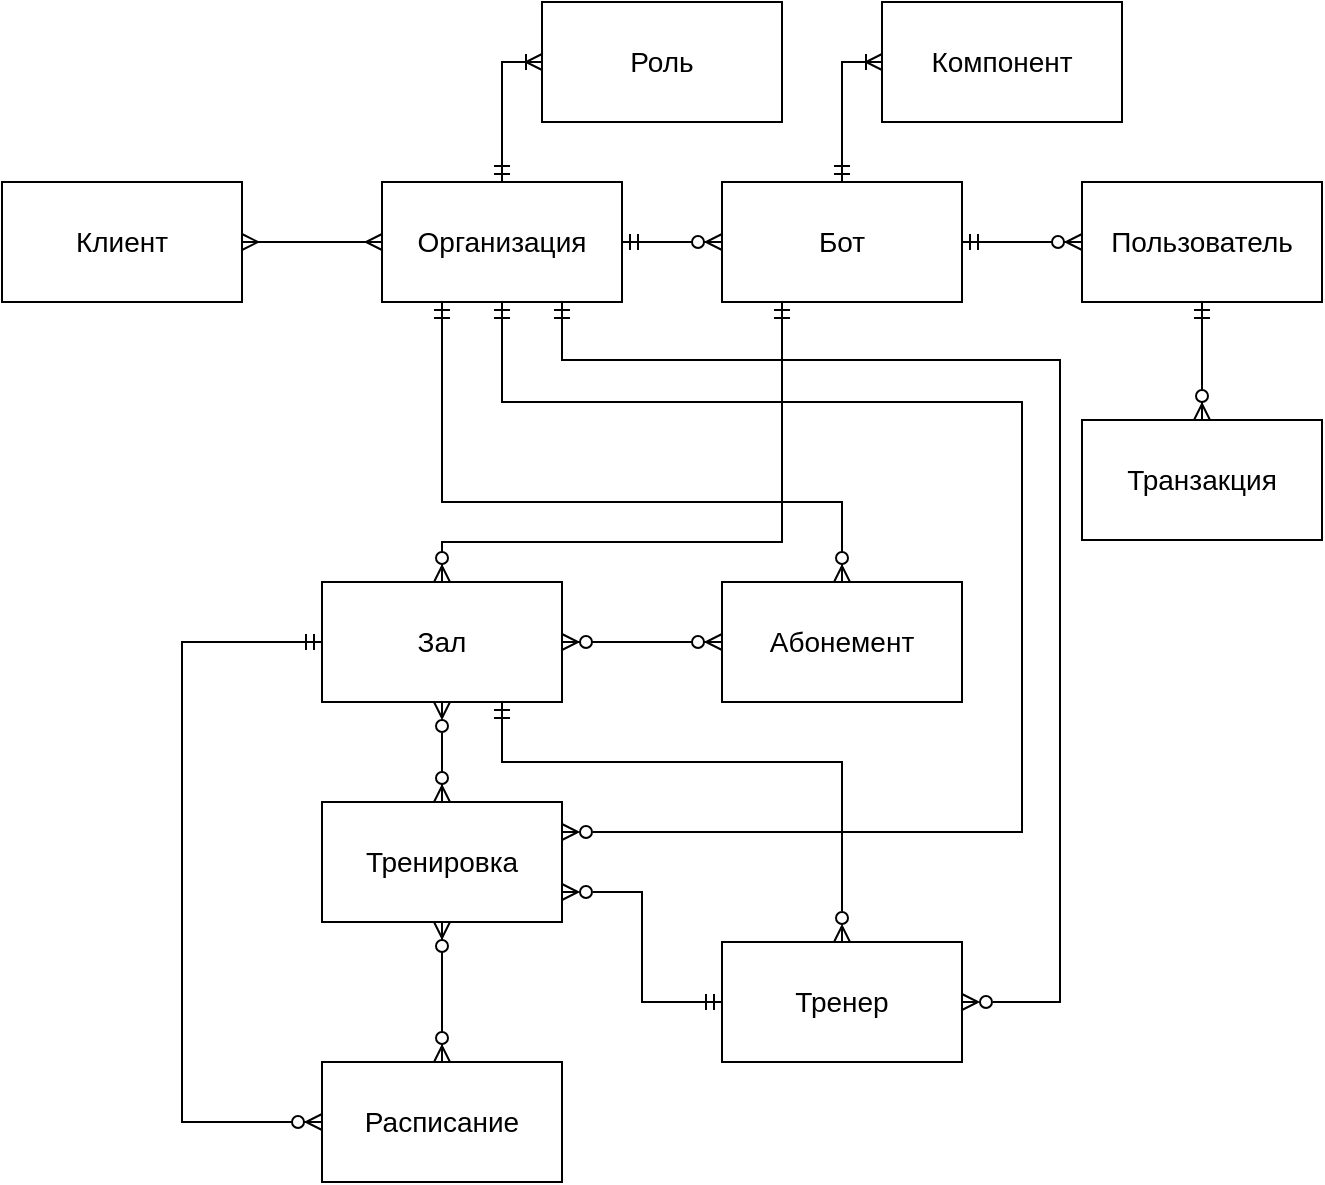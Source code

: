 <mxfile version="20.6.2" type="google" pages="5"><diagram id="4NPk7CC4x0YzbjVc0ch_" name="ER"><mxGraphModel grid="0" page="1" gridSize="10" guides="1" tooltips="1" connect="1" arrows="1" fold="1" pageScale="1" pageWidth="850" pageHeight="1100" math="0" shadow="0"><root><mxCell id="0"/><mxCell id="1" parent="0"/><mxCell id="AQz4JHPSj_fpPD9Px2Nr-1" value="Клиент" style="rounded=0;whiteSpace=wrap;html=1;fontSize=14;" vertex="1" parent="1"><mxGeometry x="80" y="160" width="120" height="60" as="geometry"/></mxCell><mxCell id="23aDMilc9fA67JsUhbXh-1" style="edgeStyle=orthogonalEdgeStyle;rounded=0;orthogonalLoop=1;jettySize=auto;html=1;exitX=0.75;exitY=1;exitDx=0;exitDy=0;entryX=1;entryY=0.5;entryDx=0;entryDy=0;startArrow=ERmandOne;startFill=0;endArrow=ERzeroToMany;endFill=0;" edge="1" parent="1" source="AQz4JHPSj_fpPD9Px2Nr-3" target="AQz4JHPSj_fpPD9Px2Nr-36"><mxGeometry relative="1" as="geometry"><Array as="points"><mxPoint x="360" y="249"/><mxPoint x="609" y="249"/><mxPoint x="609" y="570"/></Array></mxGeometry></mxCell><mxCell id="AQz4JHPSj_fpPD9Px2Nr-3" value="Организация" style="rounded=0;whiteSpace=wrap;html=1;fontSize=14;" vertex="1" parent="1"><mxGeometry x="270" y="160" width="120" height="60" as="geometry"/></mxCell><mxCell id="AQz4JHPSj_fpPD9Px2Nr-5" value="Бот" style="rounded=0;whiteSpace=wrap;html=1;fontSize=14;" vertex="1" parent="1"><mxGeometry x="440" y="160" width="120" height="60" as="geometry"/></mxCell><mxCell id="AQz4JHPSj_fpPD9Px2Nr-7" value="Пользователь" style="rounded=0;whiteSpace=wrap;html=1;fontSize=14;" vertex="1" parent="1"><mxGeometry x="620" y="160" width="120" height="60" as="geometry"/></mxCell><mxCell id="AQz4JHPSj_fpPD9Px2Nr-9" value="Абонемент" style="rounded=0;whiteSpace=wrap;html=1;fontSize=14;" vertex="1" parent="1"><mxGeometry x="440" y="360" width="120" height="60" as="geometry"/></mxCell><mxCell id="23aDMilc9fA67JsUhbXh-2" style="edgeStyle=orthogonalEdgeStyle;rounded=0;orthogonalLoop=1;jettySize=auto;html=1;exitX=0.75;exitY=1;exitDx=0;exitDy=0;entryX=0.5;entryY=0;entryDx=0;entryDy=0;startArrow=ERmandOne;startFill=0;endArrow=ERzeroToMany;endFill=0;" edge="1" parent="1" source="AQz4JHPSj_fpPD9Px2Nr-10" target="AQz4JHPSj_fpPD9Px2Nr-36"><mxGeometry relative="1" as="geometry"><Array as="points"><mxPoint x="330" y="450"/><mxPoint x="500" y="450"/></Array></mxGeometry></mxCell><mxCell id="AQz4JHPSj_fpPD9Px2Nr-10" value="Зал" style="rounded=0;whiteSpace=wrap;html=1;fontSize=14;" vertex="1" parent="1"><mxGeometry x="240" y="360" width="120" height="60" as="geometry"/></mxCell><mxCell id="AQz4JHPSj_fpPD9Px2Nr-11" value="Транзакция" style="rounded=0;whiteSpace=wrap;html=1;fontSize=14;" vertex="1" parent="1"><mxGeometry x="620" y="279" width="120" height="60" as="geometry"/></mxCell><mxCell id="AQz4JHPSj_fpPD9Px2Nr-34" style="edgeStyle=orthogonalEdgeStyle;rounded=0;orthogonalLoop=1;jettySize=auto;html=1;exitX=1;exitY=0.25;exitDx=0;exitDy=0;entryX=0.5;entryY=1;entryDx=0;entryDy=0;fontSize=14;endArrow=ERmandOne;endFill=0;startArrow=ERzeroToMany;startFill=0;" edge="1" parent="1" source="AQz4JHPSj_fpPD9Px2Nr-12" target="AQz4JHPSj_fpPD9Px2Nr-3"><mxGeometry relative="1" as="geometry"><Array as="points"><mxPoint x="590" y="485"/><mxPoint x="590" y="270"/><mxPoint x="330" y="270"/></Array></mxGeometry></mxCell><mxCell id="AQz4JHPSj_fpPD9Px2Nr-12" value="Тренировка" style="rounded=0;whiteSpace=wrap;html=1;fontSize=14;" vertex="1" parent="1"><mxGeometry x="240" y="470" width="120" height="60" as="geometry"/></mxCell><mxCell id="AQz4JHPSj_fpPD9Px2Nr-13" value="&lt;div&gt;Расписание&lt;/div&gt;" style="rounded=0;whiteSpace=wrap;html=1;fontSize=14;" vertex="1" parent="1"><mxGeometry x="240" y="600" width="120" height="60" as="geometry"/></mxCell><mxCell id="AQz4JHPSj_fpPD9Px2Nr-14" value="" style="edgeStyle=entityRelationEdgeStyle;fontSize=12;html=1;endArrow=ERmany;startArrow=ERmany;rounded=0;exitX=1;exitY=0.5;exitDx=0;exitDy=0;entryX=0;entryY=0.5;entryDx=0;entryDy=0;" edge="1" parent="1" source="AQz4JHPSj_fpPD9Px2Nr-1" target="AQz4JHPSj_fpPD9Px2Nr-3"><mxGeometry width="100" height="100" relative="1" as="geometry"><mxPoint x="410" y="440" as="sourcePoint"/><mxPoint x="510" y="340" as="targetPoint"/></mxGeometry></mxCell><mxCell id="AQz4JHPSj_fpPD9Px2Nr-15" value="" style="edgeStyle=entityRelationEdgeStyle;fontSize=12;html=1;endArrow=ERzeroToMany;startArrow=ERmandOne;rounded=0;exitX=1;exitY=0.5;exitDx=0;exitDy=0;entryX=0;entryY=0.5;entryDx=0;entryDy=0;" edge="1" parent="1" source="AQz4JHPSj_fpPD9Px2Nr-3" target="AQz4JHPSj_fpPD9Px2Nr-5"><mxGeometry width="100" height="100" relative="1" as="geometry"><mxPoint x="410" y="440" as="sourcePoint"/><mxPoint x="510" y="340" as="targetPoint"/></mxGeometry></mxCell><mxCell id="AQz4JHPSj_fpPD9Px2Nr-16" value="" style="edgeStyle=entityRelationEdgeStyle;fontSize=12;html=1;endArrow=ERzeroToMany;startArrow=ERmandOne;rounded=0;exitX=1;exitY=0.5;exitDx=0;exitDy=0;entryX=0;entryY=0.5;entryDx=0;entryDy=0;" edge="1" parent="1" source="AQz4JHPSj_fpPD9Px2Nr-5" target="AQz4JHPSj_fpPD9Px2Nr-7"><mxGeometry width="100" height="100" relative="1" as="geometry"><mxPoint x="410" y="440" as="sourcePoint"/><mxPoint x="510" y="340" as="targetPoint"/></mxGeometry></mxCell><mxCell id="AQz4JHPSj_fpPD9Px2Nr-17" value="" style="edgeStyle=orthogonalEdgeStyle;fontSize=12;html=1;endArrow=ERzeroToMany;startArrow=ERmandOne;rounded=0;exitX=0.25;exitY=1;exitDx=0;exitDy=0;entryX=0.5;entryY=0;entryDx=0;entryDy=0;" edge="1" parent="1" source="AQz4JHPSj_fpPD9Px2Nr-3" target="AQz4JHPSj_fpPD9Px2Nr-9"><mxGeometry width="100" height="100" relative="1" as="geometry"><mxPoint x="410" y="440" as="sourcePoint"/><mxPoint x="510" y="340" as="targetPoint"/><Array as="points"><mxPoint x="300" y="320"/><mxPoint x="500" y="320"/></Array></mxGeometry></mxCell><mxCell id="AQz4JHPSj_fpPD9Px2Nr-18" value="" style="edgeStyle=entityRelationEdgeStyle;fontSize=12;html=1;endArrow=ERzeroToMany;endFill=1;startArrow=ERzeroToMany;rounded=0;exitX=1;exitY=0.5;exitDx=0;exitDy=0;entryX=0;entryY=0.5;entryDx=0;entryDy=0;" edge="1" parent="1" source="AQz4JHPSj_fpPD9Px2Nr-10" target="AQz4JHPSj_fpPD9Px2Nr-9"><mxGeometry width="100" height="100" relative="1" as="geometry"><mxPoint x="230" y="440" as="sourcePoint"/><mxPoint x="330" y="340" as="targetPoint"/></mxGeometry></mxCell><mxCell id="AQz4JHPSj_fpPD9Px2Nr-19" value="" style="edgeStyle=orthogonalEdgeStyle;fontSize=12;html=1;endArrow=ERzeroToMany;startArrow=ERmandOne;rounded=0;exitX=0.5;exitY=1;exitDx=0;exitDy=0;entryX=0.5;entryY=0;entryDx=0;entryDy=0;" edge="1" parent="1" source="AQz4JHPSj_fpPD9Px2Nr-7" target="AQz4JHPSj_fpPD9Px2Nr-11"><mxGeometry width="100" height="100" relative="1" as="geometry"><mxPoint x="350" y="550" as="sourcePoint"/><mxPoint x="450" y="450" as="targetPoint"/></mxGeometry></mxCell><mxCell id="AQz4JHPSj_fpPD9Px2Nr-20" value="" style="edgeStyle=orthogonalEdgeStyle;fontSize=12;html=1;endArrow=ERzeroToMany;startArrow=ERmandOne;rounded=0;exitX=0;exitY=0.5;exitDx=0;exitDy=0;entryX=0;entryY=0.5;entryDx=0;entryDy=0;" edge="1" parent="1" source="AQz4JHPSj_fpPD9Px2Nr-10" target="AQz4JHPSj_fpPD9Px2Nr-13"><mxGeometry width="100" height="100" relative="1" as="geometry"><mxPoint x="350" y="550" as="sourcePoint"/><mxPoint x="130" y="580" as="targetPoint"/><Array as="points"><mxPoint x="170" y="390"/><mxPoint x="170" y="630"/></Array></mxGeometry></mxCell><mxCell id="AQz4JHPSj_fpPD9Px2Nr-22" value="" style="edgeStyle=orthogonalEdgeStyle;fontSize=12;html=1;endArrow=ERzeroToMany;startArrow=ERzeroToMany;rounded=0;exitX=0.5;exitY=1;exitDx=0;exitDy=0;entryX=0.5;entryY=0;entryDx=0;entryDy=0;startFill=0;" edge="1" parent="1" source="AQz4JHPSj_fpPD9Px2Nr-10" target="AQz4JHPSj_fpPD9Px2Nr-12"><mxGeometry width="100" height="100" relative="1" as="geometry"><mxPoint x="350" y="550" as="sourcePoint"/><mxPoint x="450" y="450" as="targetPoint"/></mxGeometry></mxCell><mxCell id="AQz4JHPSj_fpPD9Px2Nr-30" value="" style="edgeStyle=orthogonalEdgeStyle;fontSize=12;html=1;endArrow=ERzeroToMany;endFill=1;startArrow=ERzeroToMany;rounded=0;exitX=0.5;exitY=0;exitDx=0;exitDy=0;entryX=0.5;entryY=1;entryDx=0;entryDy=0;" edge="1" parent="1" source="AQz4JHPSj_fpPD9Px2Nr-13" target="AQz4JHPSj_fpPD9Px2Nr-12"><mxGeometry width="100" height="100" relative="1" as="geometry"><mxPoint x="370" y="460" as="sourcePoint"/><mxPoint x="470" y="360" as="targetPoint"/></mxGeometry></mxCell><mxCell id="AQz4JHPSj_fpPD9Px2Nr-32" value="Роль" style="rounded=0;whiteSpace=wrap;html=1;fontSize=14;" vertex="1" parent="1"><mxGeometry x="350" y="70" width="120" height="60" as="geometry"/></mxCell><mxCell id="AQz4JHPSj_fpPD9Px2Nr-33" value="" style="edgeStyle=orthogonalEdgeStyle;fontSize=12;html=1;endArrow=ERoneToMany;startArrow=ERmandOne;rounded=0;exitX=0.5;exitY=0;exitDx=0;exitDy=0;entryX=0;entryY=0.5;entryDx=0;entryDy=0;endFill=0;" edge="1" parent="1" source="AQz4JHPSj_fpPD9Px2Nr-3" target="AQz4JHPSj_fpPD9Px2Nr-32"><mxGeometry width="100" height="100" relative="1" as="geometry"><mxPoint x="370" y="460" as="sourcePoint"/><mxPoint x="470" y="360" as="targetPoint"/></mxGeometry></mxCell><mxCell id="AQz4JHPSj_fpPD9Px2Nr-37" style="edgeStyle=orthogonalEdgeStyle;rounded=0;orthogonalLoop=1;jettySize=auto;html=1;exitX=0;exitY=0.5;exitDx=0;exitDy=0;entryX=1;entryY=0.75;entryDx=0;entryDy=0;fontSize=14;startArrow=ERmandOne;startFill=0;endArrow=ERzeroToMany;endFill=0;" edge="1" parent="1" source="AQz4JHPSj_fpPD9Px2Nr-36" target="AQz4JHPSj_fpPD9Px2Nr-12"><mxGeometry relative="1" as="geometry"/></mxCell><mxCell id="AQz4JHPSj_fpPD9Px2Nr-36" value="Тренер" style="rounded=0;whiteSpace=wrap;html=1;fontSize=14;" vertex="1" parent="1"><mxGeometry x="440" y="540" width="120" height="60" as="geometry"/></mxCell><mxCell id="CabTp0gp4UVat2lP-_Us-1" value="" style="edgeStyle=orthogonalEdgeStyle;fontSize=12;html=1;endArrow=ERzeroToMany;startArrow=ERmandOne;rounded=0;entryX=0.5;entryY=0;entryDx=0;entryDy=0;exitX=0.25;exitY=1;exitDx=0;exitDy=0;" edge="1" parent="1" source="AQz4JHPSj_fpPD9Px2Nr-5" target="AQz4JHPSj_fpPD9Px2Nr-10"><mxGeometry width="100" height="100" relative="1" as="geometry"><mxPoint x="410" y="240" as="sourcePoint"/><mxPoint x="460" y="250" as="targetPoint"/><Array as="points"><mxPoint x="470" y="340"/><mxPoint x="300" y="340"/></Array></mxGeometry></mxCell><mxCell id="o5UbSFS48ra9eKWO-az_-1" value="Компонент" style="rounded=0;whiteSpace=wrap;html=1;fontSize=14;" vertex="1" parent="1"><mxGeometry x="520" y="70" width="120" height="60" as="geometry"/></mxCell><mxCell id="o5UbSFS48ra9eKWO-az_-2" value="" style="edgeStyle=orthogonalEdgeStyle;fontSize=12;html=1;endArrow=ERoneToMany;startArrow=ERmandOne;rounded=0;exitX=0.5;exitY=0;exitDx=0;exitDy=0;entryX=0;entryY=0.5;entryDx=0;entryDy=0;endFill=0;" edge="1" parent="1" source="AQz4JHPSj_fpPD9Px2Nr-5" target="o5UbSFS48ra9eKWO-az_-1"><mxGeometry width="100" height="100" relative="1" as="geometry"><mxPoint x="310" y="230" as="sourcePoint"/><mxPoint x="510" y="370" as="targetPoint"/><Array as="points"><mxPoint x="500" y="100"/></Array></mxGeometry></mxCell></root></mxGraphModel></diagram><diagram id="-DRDFcyPr6ENc_MtNOUJ" name="ERD"><mxGraphModel grid="0" page="1" gridSize="10" guides="1" tooltips="1" connect="1" arrows="1" fold="1" pageScale="1" pageWidth="850" pageHeight="1100" math="0" shadow="0"><root><mxCell id="0"/><mxCell id="1" parent="0"/><mxCell id="wa4-9WDhd5vwL-Fr7xrg-1" value="сlient" style="swimlane;fontStyle=0;childLayout=stackLayout;horizontal=1;startSize=26;horizontalStack=0;resizeParent=1;resizeParentMax=0;resizeLast=0;collapsible=1;marginBottom=0;align=center;fontSize=14;" vertex="1" parent="1"><mxGeometry x="10" y="-60" width="160" height="296" as="geometry"/></mxCell><mxCell id="wa4-9WDhd5vwL-Fr7xrg-2" value="id integer" style="text;strokeColor=none;fillColor=none;spacingLeft=4;spacingRight=4;overflow=hidden;rotatable=0;points=[[0,0.5],[1,0.5]];portConstraint=eastwest;fontSize=12;" vertex="1" parent="wa4-9WDhd5vwL-Fr7xrg-1"><mxGeometry y="26" width="160" height="30" as="geometry"/></mxCell><mxCell id="wa4-9WDhd5vwL-Fr7xrg-3" value="login text" style="text;strokeColor=none;fillColor=none;spacingLeft=4;spacingRight=4;overflow=hidden;rotatable=0;points=[[0,0.5],[1,0.5]];portConstraint=eastwest;fontSize=12;" vertex="1" parent="wa4-9WDhd5vwL-Fr7xrg-1"><mxGeometry y="56" width="160" height="30" as="geometry"/></mxCell><mxCell id="-rWvgdclsjO5j0b9B8xS-14" value="first_name text" style="text;strokeColor=none;fillColor=none;spacingLeft=4;spacingRight=4;overflow=hidden;rotatable=0;points=[[0,0.5],[1,0.5]];portConstraint=eastwest;fontSize=12;" vertex="1" parent="wa4-9WDhd5vwL-Fr7xrg-1"><mxGeometry y="86" width="160" height="30" as="geometry"/></mxCell><mxCell id="-rWvgdclsjO5j0b9B8xS-13" value="second_name text" style="text;strokeColor=none;fillColor=none;spacingLeft=4;spacingRight=4;overflow=hidden;rotatable=0;points=[[0,0.5],[1,0.5]];portConstraint=eastwest;fontSize=12;" vertex="1" parent="wa4-9WDhd5vwL-Fr7xrg-1"><mxGeometry y="116" width="160" height="30" as="geometry"/></mxCell><mxCell id="wa4-9WDhd5vwL-Fr7xrg-4" value="phone text" style="text;strokeColor=none;fillColor=none;spacingLeft=4;spacingRight=4;overflow=hidden;rotatable=0;points=[[0,0.5],[1,0.5]];portConstraint=eastwest;fontSize=12;" vertex="1" parent="wa4-9WDhd5vwL-Fr7xrg-1"><mxGeometry y="146" width="160" height="30" as="geometry"/></mxCell><mxCell id="Z2UoxHmSze7MZF4gCtdw-1" value="email text" style="text;strokeColor=none;fillColor=none;spacingLeft=4;spacingRight=4;overflow=hidden;rotatable=0;points=[[0,0.5],[1,0.5]];portConstraint=eastwest;fontSize=12;" vertex="1" parent="wa4-9WDhd5vwL-Fr7xrg-1"><mxGeometry y="176" width="160" height="30" as="geometry"/></mxCell><mxCell id="COLwgbkkjFg3Dp8Hie9H-23" value="password text" style="text;strokeColor=none;fillColor=none;spacingLeft=4;spacingRight=4;overflow=hidden;rotatable=0;points=[[0,0.5],[1,0.5]];portConstraint=eastwest;fontSize=12;" vertex="1" parent="wa4-9WDhd5vwL-Fr7xrg-1"><mxGeometry y="206" width="160" height="30" as="geometry"/></mxCell><mxCell id="COLwgbkkjFg3Dp8Hie9H-24" value="date_reg bigint" style="text;strokeColor=none;fillColor=none;spacingLeft=4;spacingRight=4;overflow=hidden;rotatable=0;points=[[0,0.5],[1,0.5]];portConstraint=eastwest;fontSize=12;" vertex="1" parent="wa4-9WDhd5vwL-Fr7xrg-1"><mxGeometry y="236" width="160" height="30" as="geometry"/></mxCell><mxCell id="COLwgbkkjFg3Dp8Hie9H-25" value="status integer" style="text;strokeColor=none;fillColor=none;spacingLeft=4;spacingRight=4;overflow=hidden;rotatable=0;points=[[0,0.5],[1,0.5]];portConstraint=eastwest;fontSize=12;" vertex="1" parent="wa4-9WDhd5vwL-Fr7xrg-1"><mxGeometry y="266" width="160" height="30" as="geometry"/></mxCell><mxCell id="wa4-9WDhd5vwL-Fr7xrg-5" value="bot" style="swimlane;fontStyle=0;childLayout=stackLayout;horizontal=1;startSize=26;horizontalStack=0;resizeParent=1;resizeParentMax=0;resizeLast=0;collapsible=1;marginBottom=0;align=center;fontSize=14;" vertex="1" parent="1"><mxGeometry x="580" y="24" width="160" height="206" as="geometry"><mxRectangle x="360" y="200" width="90" height="30" as="alternateBounds"/></mxGeometry></mxCell><mxCell id="wa4-9WDhd5vwL-Fr7xrg-6" value="id integer" style="text;strokeColor=none;fillColor=none;spacingLeft=4;spacingRight=4;overflow=hidden;rotatable=0;points=[[0,0.5],[1,0.5]];portConstraint=eastwest;fontSize=12;" vertex="1" parent="wa4-9WDhd5vwL-Fr7xrg-5"><mxGeometry y="26" width="160" height="30" as="geometry"/></mxCell><mxCell id="wa4-9WDhd5vwL-Fr7xrg-7" value="api_token text" style="text;strokeColor=none;fillColor=none;spacingLeft=4;spacingRight=4;overflow=hidden;rotatable=0;points=[[0,0.5],[1,0.5]];portConstraint=eastwest;fontSize=12;" vertex="1" parent="wa4-9WDhd5vwL-Fr7xrg-5"><mxGeometry y="56" width="160" height="30" as="geometry"/></mxCell><mxCell id="wa4-9WDhd5vwL-Fr7xrg-8" value="organization_id integer" style="text;strokeColor=none;fillColor=none;spacingLeft=4;spacingRight=4;overflow=hidden;rotatable=0;points=[[0,0.5],[1,0.5]];portConstraint=eastwest;fontSize=12;" vertex="1" parent="wa4-9WDhd5vwL-Fr7xrg-5"><mxGeometry y="86" width="160" height="30" as="geometry"/></mxCell><mxCell id="zFNE3VK9iv1FAx_MIHnq-5" value="name text" style="text;strokeColor=none;fillColor=none;spacingLeft=4;spacingRight=4;overflow=hidden;rotatable=0;points=[[0,0.5],[1,0.5]];portConstraint=eastwest;fontSize=12;" vertex="1" parent="wa4-9WDhd5vwL-Fr7xrg-5"><mxGeometry y="116" width="160" height="30" as="geometry"/></mxCell><mxCell id="COLwgbkkjFg3Dp8Hie9H-8" value="username text" style="text;strokeColor=none;fillColor=none;spacingLeft=4;spacingRight=4;overflow=hidden;rotatable=0;points=[[0,0.5],[1,0.5]];portConstraint=eastwest;fontSize=12;" vertex="1" parent="wa4-9WDhd5vwL-Fr7xrg-5"><mxGeometry y="146" width="160" height="30" as="geometry"/></mxCell><mxCell id="COLwgbkkjFg3Dp8Hie9H-9" value="status integer" style="text;strokeColor=none;fillColor=none;spacingLeft=4;spacingRight=4;overflow=hidden;rotatable=0;points=[[0,0.5],[1,0.5]];portConstraint=eastwest;fontSize=12;" vertex="1" parent="wa4-9WDhd5vwL-Fr7xrg-5"><mxGeometry y="176" width="160" height="30" as="geometry"/></mxCell><mxCell id="wa4-9WDhd5vwL-Fr7xrg-9" value="client_bot" style="swimlane;fontStyle=0;childLayout=stackLayout;horizontal=1;startSize=26;horizontalStack=0;resizeParent=1;resizeParentMax=0;resizeLast=0;collapsible=1;marginBottom=0;align=center;fontSize=14;" vertex="1" parent="1"><mxGeometry x="303" y="15" width="160" height="146" as="geometry"><mxRectangle x="360" y="200" width="90" height="30" as="alternateBounds"/></mxGeometry></mxCell><mxCell id="wa4-9WDhd5vwL-Fr7xrg-10" value="id integer" style="text;strokeColor=none;fillColor=none;spacingLeft=4;spacingRight=4;overflow=hidden;rotatable=0;points=[[0,0.5],[1,0.5]];portConstraint=eastwest;fontSize=12;" vertex="1" parent="wa4-9WDhd5vwL-Fr7xrg-9"><mxGeometry y="26" width="160" height="30" as="geometry"/></mxCell><mxCell id="wa4-9WDhd5vwL-Fr7xrg-11" value="client_id integer" style="text;strokeColor=none;fillColor=none;spacingLeft=4;spacingRight=4;overflow=hidden;rotatable=0;points=[[0,0.5],[1,0.5]];portConstraint=eastwest;fontSize=12;" vertex="1" parent="wa4-9WDhd5vwL-Fr7xrg-9"><mxGeometry y="56" width="160" height="30" as="geometry"/></mxCell><mxCell id="wa4-9WDhd5vwL-Fr7xrg-12" value="bot_id integer" style="text;strokeColor=none;fillColor=none;spacingLeft=4;spacingRight=4;overflow=hidden;rotatable=0;points=[[0,0.5],[1,0.5]];portConstraint=eastwest;fontSize=12;" vertex="1" parent="wa4-9WDhd5vwL-Fr7xrg-9"><mxGeometry y="86" width="160" height="30" as="geometry"/></mxCell><mxCell id="wa4-9WDhd5vwL-Fr7xrg-13" value="privileges: integer" style="text;strokeColor=none;fillColor=none;spacingLeft=4;spacingRight=4;overflow=hidden;rotatable=0;points=[[0,0.5],[1,0.5]];portConstraint=eastwest;fontSize=12;" vertex="1" parent="wa4-9WDhd5vwL-Fr7xrg-9"><mxGeometry y="116" width="160" height="30" as="geometry"/></mxCell><mxCell id="wa4-9WDhd5vwL-Fr7xrg-15" value="" style="edgeStyle=orthogonalEdgeStyle;fontSize=12;html=1;endArrow=ERzeroToMany;startArrow=ERmandOne;rounded=0;endFill=0;entryX=0;entryY=0.5;entryDx=0;entryDy=0;exitX=1;exitY=0.5;exitDx=0;exitDy=0;" edge="1" parent="1" source="wa4-9WDhd5vwL-Fr7xrg-3" target="wa4-9WDhd5vwL-Fr7xrg-11"><mxGeometry width="100" height="100" relative="1" as="geometry"><mxPoint x="230" y="174" as="sourcePoint"/><mxPoint x="220" y="204" as="targetPoint"/><Array as="points"><mxPoint x="260" y="11"/><mxPoint x="260" y="86"/></Array></mxGeometry></mxCell><mxCell id="ATVJ_r7XUiKVUtok5jt3-1" value="tg_user" style="swimlane;fontStyle=0;childLayout=stackLayout;horizontal=1;startSize=26;horizontalStack=0;resizeParent=1;resizeParentMax=0;resizeLast=0;collapsible=1;marginBottom=0;align=center;fontSize=14;" vertex="1" parent="1"><mxGeometry x="640" y="469" width="160" height="321" as="geometry"><mxRectangle x="360" y="200" width="90" height="30" as="alternateBounds"/></mxGeometry></mxCell><mxCell id="ATVJ_r7XUiKVUtok5jt3-2" value="id integer" style="text;strokeColor=none;fillColor=none;spacingLeft=4;spacingRight=4;overflow=hidden;rotatable=0;points=[[0,0.5],[1,0.5]];portConstraint=eastwest;fontSize=12;" vertex="1" parent="ATVJ_r7XUiKVUtok5jt3-1"><mxGeometry y="26" width="160" height="30" as="geometry"/></mxCell><mxCell id="Wkgs57RpOBe_c6e83hWZ-13" value="tg_id bigint" style="text;strokeColor=none;fillColor=none;spacingLeft=4;spacingRight=4;overflow=hidden;rotatable=0;points=[[0,0.5],[1,0.5]];portConstraint=eastwest;fontSize=12;" vertex="1" parent="ATVJ_r7XUiKVUtok5jt3-1"><mxGeometry y="56" width="160" height="30" as="geometry"/></mxCell><mxCell id="j959Z-puDbO87_8XSD0j-3" value="bot_id integer" style="text;strokeColor=none;fillColor=none;spacingLeft=4;spacingRight=4;overflow=hidden;rotatable=0;points=[[0,0.5],[1,0.5]];portConstraint=eastwest;fontSize=12;" vertex="1" parent="ATVJ_r7XUiKVUtok5jt3-1"><mxGeometry y="86" width="160" height="30" as="geometry"/></mxCell><mxCell id="Wkgs57RpOBe_c6e83hWZ-14" value="birthday date" style="text;strokeColor=none;fillColor=none;spacingLeft=4;spacingRight=4;overflow=hidden;rotatable=0;points=[[0,0.5],[1,0.5]];portConstraint=eastwest;fontSize=12;" vertex="1" parent="ATVJ_r7XUiKVUtok5jt3-1"><mxGeometry y="116" width="160" height="30" as="geometry"/></mxCell><mxCell id="XYO3OH_XOprSCIcxgKfO-10" value="bot_id integer" style="text;strokeColor=none;fillColor=none;spacingLeft=4;spacingRight=4;overflow=hidden;rotatable=0;points=[[0,0.5],[1,0.5]];portConstraint=eastwest;fontSize=12;" vertex="1" parent="ATVJ_r7XUiKVUtok5jt3-1"><mxGeometry y="146" width="160" height="30" as="geometry"/></mxCell><mxCell id="XYO3OH_XOprSCIcxgKfO-8" value="name text" style="text;strokeColor=none;fillColor=none;spacingLeft=4;spacingRight=4;overflow=hidden;rotatable=0;points=[[0,0.5],[1,0.5]];portConstraint=eastwest;fontSize=12;" vertex="1" parent="ATVJ_r7XUiKVUtok5jt3-1"><mxGeometry y="176" width="160" height="29" as="geometry"/></mxCell><mxCell id="OOu1czGX1W4s25d3dDqV-7" value="gym_id integer" style="text;strokeColor=none;fillColor=none;spacingLeft=4;spacingRight=4;overflow=hidden;rotatable=0;points=[[0,0.5],[1,0.5]];portConstraint=eastwest;fontSize=12;" vertex="1" parent="ATVJ_r7XUiKVUtok5jt3-1"><mxGeometry y="205" width="160" height="29" as="geometry"/></mxCell><mxCell id="COLwgbkkjFg3Dp8Hie9H-6" value="phone text" style="text;strokeColor=none;fillColor=none;spacingLeft=4;spacingRight=4;overflow=hidden;rotatable=0;points=[[0,0.5],[1,0.5]];portConstraint=eastwest;fontSize=12;" vertex="1" parent="ATVJ_r7XUiKVUtok5jt3-1"><mxGeometry y="234" width="160" height="29" as="geometry"/></mxCell><mxCell id="COLwgbkkjFg3Dp8Hie9H-7" value="status integer" style="text;strokeColor=none;fillColor=none;spacingLeft=4;spacingRight=4;overflow=hidden;rotatable=0;points=[[0,0.5],[1,0.5]];portConstraint=eastwest;fontSize=12;" vertex="1" parent="ATVJ_r7XUiKVUtok5jt3-1"><mxGeometry y="263" width="160" height="29" as="geometry"/></mxCell><mxCell id="COLwgbkkjFg3Dp8Hie9H-29" value="date_reg bigint" style="text;strokeColor=none;fillColor=none;spacingLeft=4;spacingRight=4;overflow=hidden;rotatable=0;points=[[0,0.5],[1,0.5]];portConstraint=eastwest;fontSize=12;" vertex="1" parent="ATVJ_r7XUiKVUtok5jt3-1"><mxGeometry y="292" width="160" height="29" as="geometry"/></mxCell><mxCell id="Z2UoxHmSze7MZF4gCtdw-2" value="" style="edgeStyle=orthogonalEdgeStyle;fontSize=12;html=1;endArrow=ERzeroToMany;startArrow=ERmandOne;rounded=0;endFill=0;exitX=0;exitY=0.5;exitDx=0;exitDy=0;entryX=1;entryY=0.5;entryDx=0;entryDy=0;" edge="1" parent="1" source="wa4-9WDhd5vwL-Fr7xrg-6" target="wa4-9WDhd5vwL-Fr7xrg-12"><mxGeometry width="100" height="100" relative="1" as="geometry"><mxPoint x="540" y="254" as="sourcePoint"/><mxPoint x="470" y="164" as="targetPoint"/><Array as="points"><mxPoint x="520" y="65"/><mxPoint x="520" y="116"/></Array></mxGeometry></mxCell><mxCell id="j959Z-puDbO87_8XSD0j-1" value="" style="edgeStyle=orthogonalEdgeStyle;fontSize=12;html=1;endArrow=ERzeroToMany;startArrow=ERmandOne;rounded=0;endFill=0;exitX=1;exitY=0.5;exitDx=0;exitDy=0;entryX=1;entryY=0.5;entryDx=0;entryDy=0;" edge="1" parent="1" source="zFNE3VK9iv1FAx_MIHnq-5" target="ATVJ_r7XUiKVUtok5jt3-2"><mxGeometry width="100" height="100" relative="1" as="geometry"><mxPoint x="865" y="225.0" as="sourcePoint"/><mxPoint x="800" y="550" as="targetPoint"/><Array as="points"><mxPoint x="850" y="155"/><mxPoint x="850" y="510"/><mxPoint x="820" y="510"/></Array></mxGeometry></mxCell><mxCell id="zFNE3VK9iv1FAx_MIHnq-1" value="gym" style="swimlane;fontStyle=0;childLayout=stackLayout;horizontal=1;startSize=26;horizontalStack=0;resizeParent=1;resizeParentMax=0;resizeLast=0;collapsible=1;marginBottom=0;align=center;fontSize=14;" vertex="1" parent="1"><mxGeometry x="310" y="400" width="160" height="176" as="geometry"/></mxCell><mxCell id="zFNE3VK9iv1FAx_MIHnq-2" value="id integer" style="text;strokeColor=none;fillColor=none;spacingLeft=4;spacingRight=4;overflow=hidden;rotatable=0;points=[[0,0.5],[1,0.5]];portConstraint=eastwest;fontSize=12;" vertex="1" parent="zFNE3VK9iv1FAx_MIHnq-1"><mxGeometry y="26" width="160" height="30" as="geometry"/></mxCell><mxCell id="zFNE3VK9iv1FAx_MIHnq-3" value="address text" style="text;strokeColor=none;fillColor=none;spacingLeft=4;spacingRight=4;overflow=hidden;rotatable=0;points=[[0,0.5],[1,0.5]];portConstraint=eastwest;fontSize=12;" vertex="1" parent="zFNE3VK9iv1FAx_MIHnq-1"><mxGeometry y="56" width="160" height="30" as="geometry"/></mxCell><mxCell id="zFNE3VK9iv1FAx_MIHnq-4" value="bot_id integer" style="text;strokeColor=none;fillColor=none;spacingLeft=4;spacingRight=4;overflow=hidden;rotatable=0;points=[[0,0.5],[1,0.5]];portConstraint=eastwest;fontSize=12;" vertex="1" parent="zFNE3VK9iv1FAx_MIHnq-1"><mxGeometry y="86" width="160" height="30" as="geometry"/></mxCell><mxCell id="COLwgbkkjFg3Dp8Hie9H-4" value="info text" style="text;strokeColor=none;fillColor=none;spacingLeft=4;spacingRight=4;overflow=hidden;rotatable=0;points=[[0,0.5],[1,0.5]];portConstraint=eastwest;fontSize=12;" vertex="1" parent="zFNE3VK9iv1FAx_MIHnq-1"><mxGeometry y="116" width="160" height="30" as="geometry"/></mxCell><mxCell id="COLwgbkkjFg3Dp8Hie9H-5" value="status integer" style="text;strokeColor=none;fillColor=none;spacingLeft=4;spacingRight=4;overflow=hidden;rotatable=0;points=[[0,0.5],[1,0.5]];portConstraint=eastwest;fontSize=12;" vertex="1" parent="zFNE3VK9iv1FAx_MIHnq-1"><mxGeometry y="146" width="160" height="30" as="geometry"/></mxCell><mxCell id="zFNE3VK9iv1FAx_MIHnq-6" value="" style="edgeStyle=orthogonalEdgeStyle;fontSize=12;html=1;endArrow=ERoneToMany;startArrow=ERmandOne;rounded=0;endFill=0;exitX=-0.002;exitY=0.793;exitDx=0;exitDy=0;entryX=1;entryY=0.5;entryDx=0;entryDy=0;exitPerimeter=0;" edge="1" parent="1" source="wa4-9WDhd5vwL-Fr7xrg-7" target="zFNE3VK9iv1FAx_MIHnq-3"><mxGeometry width="100" height="100" relative="1" as="geometry"><mxPoint x="598" y="149" as="sourcePoint"/><mxPoint x="473" y="190" as="targetPoint"/><Array as="points"><mxPoint x="550" y="104"/><mxPoint x="550" y="470"/><mxPoint x="470" y="470"/></Array></mxGeometry></mxCell><mxCell id="OOu1czGX1W4s25d3dDqV-8" value="" style="fontSize=12;html=1;endArrow=ERzeroToOne;startArrow=ERoneToMany;rounded=0;edgeStyle=orthogonalEdgeStyle;startFill=0;entryX=1;entryY=0.5;entryDx=0;entryDy=0;exitX=0;exitY=0.5;exitDx=0;exitDy=0;" edge="1" parent="1" source="ATVJ_r7XUiKVUtok5jt3-2" target="COLwgbkkjFg3Dp8Hie9H-4"><mxGeometry width="100" height="100" relative="1" as="geometry"><mxPoint x="630" y="500" as="sourcePoint"/><mxPoint x="470" y="434" as="targetPoint"/><Array as="points"><mxPoint x="610" y="510"/><mxPoint x="610" y="530"/><mxPoint x="470" y="530"/></Array></mxGeometry></mxCell><mxCell id="j959Z-puDbO87_8XSD0j-11" value="training" style="swimlane;fontStyle=0;childLayout=stackLayout;horizontal=1;startSize=26;horizontalStack=0;resizeParent=1;resizeParentMax=0;resizeLast=0;collapsible=1;marginBottom=0;align=center;fontSize=14;" vertex="1" parent="1"><mxGeometry x="-170" y="549" width="160" height="206" as="geometry"/></mxCell><mxCell id="j959Z-puDbO87_8XSD0j-12" value="id integer" style="text;strokeColor=none;fillColor=none;spacingLeft=4;spacingRight=4;overflow=hidden;rotatable=0;points=[[0,0.5],[1,0.5]];portConstraint=eastwest;fontSize=12;" vertex="1" parent="j959Z-puDbO87_8XSD0j-11"><mxGeometry y="26" width="160" height="30" as="geometry"/></mxCell><mxCell id="j959Z-puDbO87_8XSD0j-13" value="name text" style="text;strokeColor=none;fillColor=none;spacingLeft=4;spacingRight=4;overflow=hidden;rotatable=0;points=[[0,0.5],[1,0.5]];portConstraint=eastwest;fontSize=12;" vertex="1" parent="j959Z-puDbO87_8XSD0j-11"><mxGeometry y="56" width="160" height="30" as="geometry"/></mxCell><mxCell id="j959Z-puDbO87_8XSD0j-14" value="gym_id integer" style="text;strokeColor=none;fillColor=none;spacingLeft=4;spacingRight=4;overflow=hidden;rotatable=0;points=[[0,0.5],[1,0.5]];portConstraint=eastwest;fontSize=12;" vertex="1" parent="j959Z-puDbO87_8XSD0j-11"><mxGeometry y="86" width="160" height="30" as="geometry"/></mxCell><mxCell id="COLwgbkkjFg3Dp8Hie9H-19" value="num_slots integer" style="text;strokeColor=none;fillColor=none;spacingLeft=4;spacingRight=4;overflow=hidden;rotatable=0;points=[[0,0.5],[1,0.5]];portConstraint=eastwest;fontSize=12;" vertex="1" parent="j959Z-puDbO87_8XSD0j-11"><mxGeometry y="116" width="160" height="30" as="geometry"/></mxCell><mxCell id="COLwgbkkjFg3Dp8Hie9H-20" value="trainer_id integer" style="text;strokeColor=none;fillColor=none;spacingLeft=4;spacingRight=4;overflow=hidden;rotatable=0;points=[[0,0.5],[1,0.5]];portConstraint=eastwest;fontSize=12;" vertex="1" parent="j959Z-puDbO87_8XSD0j-11"><mxGeometry y="146" width="160" height="30" as="geometry"/></mxCell><mxCell id="COLwgbkkjFg3Dp8Hie9H-21" value="status integer" style="text;strokeColor=none;fillColor=none;spacingLeft=4;spacingRight=4;overflow=hidden;rotatable=0;points=[[0,0.5],[1,0.5]];portConstraint=eastwest;fontSize=12;" vertex="1" parent="j959Z-puDbO87_8XSD0j-11"><mxGeometry y="176" width="160" height="30" as="geometry"/></mxCell><mxCell id="yj8A57lL8H4VetW-1dns-1" value="" style="edgeStyle=orthogonalEdgeStyle;fontSize=12;html=1;endArrow=ERzeroToMany;startArrow=ERmandOne;rounded=0;endFill=0;exitX=0;exitY=0.5;exitDx=0;exitDy=0;entryX=1;entryY=0.5;entryDx=0;entryDy=0;" edge="1" parent="1" source="zFNE3VK9iv1FAx_MIHnq-2" target="swr99CbaZ68h-OjtQNZu-13"><mxGeometry width="100" height="100" relative="1" as="geometry"><mxPoint x="173" y="430.0" as="sourcePoint"/><mxPoint x="240.0" y="499" as="targetPoint"/><Array as="points"><mxPoint x="280" y="441"/><mxPoint x="280" y="560"/></Array></mxGeometry></mxCell><mxCell id="yj8A57lL8H4VetW-1dns-4" value="transaction" style="swimlane;fontStyle=0;childLayout=stackLayout;horizontal=1;startSize=26;horizontalStack=0;resizeParent=1;resizeParentMax=0;resizeLast=0;collapsible=1;marginBottom=0;align=center;fontSize=14;" vertex="1" parent="1"><mxGeometry x="910" y="636" width="160" height="206" as="geometry"><mxRectangle x="910" y="636" width="110" height="30" as="alternateBounds"/></mxGeometry></mxCell><mxCell id="yj8A57lL8H4VetW-1dns-5" value="id integer" style="text;strokeColor=none;fillColor=none;spacingLeft=4;spacingRight=4;overflow=hidden;rotatable=0;points=[[0,0.5],[1,0.5]];portConstraint=eastwest;fontSize=12;" vertex="1" parent="yj8A57lL8H4VetW-1dns-4"><mxGeometry y="26" width="160" height="30" as="geometry"/></mxCell><mxCell id="yj8A57lL8H4VetW-1dns-6" value="type integer" style="text;strokeColor=none;fillColor=none;spacingLeft=4;spacingRight=4;overflow=hidden;rotatable=0;points=[[0,0.5],[1,0.5]];portConstraint=eastwest;fontSize=12;" vertex="1" parent="yj8A57lL8H4VetW-1dns-4"><mxGeometry y="56" width="160" height="30" as="geometry"/></mxCell><mxCell id="yj8A57lL8H4VetW-1dns-7" value="tg_user_id bigint" style="text;strokeColor=none;fillColor=none;spacingLeft=4;spacingRight=4;overflow=hidden;rotatable=0;points=[[0,0.5],[1,0.5]];portConstraint=eastwest;fontSize=12;" vertex="1" parent="yj8A57lL8H4VetW-1dns-4"><mxGeometry y="86" width="160" height="30" as="geometry"/></mxCell><mxCell id="cRIGoDFqxStcyreHmznp-6" value="amount real" style="text;strokeColor=none;fillColor=none;spacingLeft=4;spacingRight=4;overflow=hidden;rotatable=0;points=[[0,0.5],[1,0.5]];portConstraint=eastwest;fontSize=12;" vertex="1" parent="yj8A57lL8H4VetW-1dns-4"><mxGeometry y="116" width="160" height="30" as="geometry"/></mxCell><mxCell id="COLwgbkkjFg3Dp8Hie9H-27" value="date bigint" style="text;strokeColor=none;fillColor=none;spacingLeft=4;spacingRight=4;overflow=hidden;rotatable=0;points=[[0,0.5],[1,0.5]];portConstraint=eastwest;fontSize=12;" vertex="1" parent="yj8A57lL8H4VetW-1dns-4"><mxGeometry y="146" width="160" height="30" as="geometry"/></mxCell><mxCell id="COLwgbkkjFg3Dp8Hie9H-28" value="status integer" style="text;strokeColor=none;fillColor=none;spacingLeft=4;spacingRight=4;overflow=hidden;rotatable=0;points=[[0,0.5],[1,0.5]];portConstraint=eastwest;fontSize=12;" vertex="1" parent="yj8A57lL8H4VetW-1dns-4"><mxGeometry y="176" width="160" height="30" as="geometry"/></mxCell><mxCell id="yj8A57lL8H4VetW-1dns-8" value="" style="edgeStyle=orthogonalEdgeStyle;fontSize=12;html=1;endArrow=ERzeroToMany;startArrow=ERmandOne;rounded=0;endFill=0;entryX=0;entryY=0.5;entryDx=0;entryDy=0;" edge="1" parent="1" target="yj8A57lL8H4VetW-1dns-5"><mxGeometry width="100" height="100" relative="1" as="geometry"><mxPoint x="800" y="690" as="sourcePoint"/><mxPoint x="890" y="670" as="targetPoint"/><Array as="points"><mxPoint x="830" y="690"/><mxPoint x="830" y="677"/></Array></mxGeometry></mxCell><mxCell id="yj8A57lL8H4VetW-1dns-9" value="user_training" style="swimlane;fontStyle=0;childLayout=stackLayout;horizontal=1;startSize=26;horizontalStack=0;resizeParent=1;resizeParentMax=0;resizeLast=0;collapsible=1;marginBottom=0;align=center;fontSize=14;" vertex="1" parent="1"><mxGeometry x="430" y="699" width="160" height="176" as="geometry"/></mxCell><mxCell id="yj8A57lL8H4VetW-1dns-10" value="id integer" style="text;strokeColor=none;fillColor=none;spacingLeft=4;spacingRight=4;overflow=hidden;rotatable=0;points=[[0,0.5],[1,0.5]];portConstraint=eastwest;fontSize=12;" vertex="1" parent="yj8A57lL8H4VetW-1dns-9"><mxGeometry y="26" width="160" height="30" as="geometry"/></mxCell><mxCell id="yj8A57lL8H4VetW-1dns-11" value="tg_user_id bigint" style="text;strokeColor=none;fillColor=none;spacingLeft=4;spacingRight=4;overflow=hidden;rotatable=0;points=[[0,0.5],[1,0.5]];portConstraint=eastwest;fontSize=12;" vertex="1" parent="yj8A57lL8H4VetW-1dns-9"><mxGeometry y="56" width="160" height="30" as="geometry"/></mxCell><mxCell id="yj8A57lL8H4VetW-1dns-12" value="training_id integer" style="text;strokeColor=none;fillColor=none;spacingLeft=4;spacingRight=4;overflow=hidden;rotatable=0;points=[[0,0.5],[1,0.5]];portConstraint=eastwest;fontSize=12;" vertex="1" parent="yj8A57lL8H4VetW-1dns-9"><mxGeometry y="86" width="160" height="30" as="geometry"/></mxCell><mxCell id="yj8A57lL8H4VetW-1dns-13" value="date bigint" style="text;strokeColor=none;fillColor=none;spacingLeft=4;spacingRight=4;overflow=hidden;rotatable=0;points=[[0,0.5],[1,0.5]];portConstraint=eastwest;fontSize=12;" vertex="1" parent="yj8A57lL8H4VetW-1dns-9"><mxGeometry y="116" width="160" height="30" as="geometry"/></mxCell><mxCell id="COLwgbkkjFg3Dp8Hie9H-31" value="status integer" style="text;strokeColor=none;fillColor=none;spacingLeft=4;spacingRight=4;overflow=hidden;rotatable=0;points=[[0,0.5],[1,0.5]];portConstraint=eastwest;fontSize=12;" vertex="1" parent="yj8A57lL8H4VetW-1dns-9"><mxGeometry y="146" width="160" height="30" as="geometry"/></mxCell><mxCell id="yj8A57lL8H4VetW-1dns-14" value="" style="edgeStyle=orthogonalEdgeStyle;fontSize=12;html=1;endArrow=ERzeroToMany;startArrow=ERmandOne;rounded=0;endFill=0;entryX=1;entryY=0.5;entryDx=0;entryDy=0;exitX=0;exitY=0.5;exitDx=0;exitDy=0;" edge="1" parent="1" source="Wkgs57RpOBe_c6e83hWZ-14" target="yj8A57lL8H4VetW-1dns-10"><mxGeometry width="100" height="100" relative="1" as="geometry"><mxPoint x="641.28" y="605.14" as="sourcePoint"/><mxPoint x="463" y="520.0" as="targetPoint"/><Array as="points"><mxPoint x="610" y="600"/><mxPoint x="610" y="740"/></Array></mxGeometry></mxCell><mxCell id="cRIGoDFqxStcyreHmznp-9" value="" style="edgeStyle=orthogonalEdgeStyle;fontSize=12;html=1;endArrow=ERzeroToMany;startArrow=ERmandOne;rounded=0;endFill=0;exitX=1;exitY=0.5;exitDx=0;exitDy=0;entryX=0;entryY=0.5;entryDx=0;entryDy=0;" edge="1" parent="1" source="COLwgbkkjFg3Dp8Hie9H-19" target="swr99CbaZ68h-OjtQNZu-5"><mxGeometry width="100" height="100" relative="1" as="geometry"><mxPoint x="180" y="600" as="sourcePoint"/><mxPoint x="190" y="740" as="targetPoint"/><Array as="points"><mxPoint x="90" y="680"/><mxPoint x="90" y="739"/></Array></mxGeometry></mxCell><mxCell id="yj8A57lL8H4VetW-1dns-17" value="abonement" style="swimlane;fontStyle=0;childLayout=stackLayout;horizontal=1;startSize=26;horizontalStack=0;resizeParent=1;resizeParentMax=0;resizeLast=0;collapsible=1;marginBottom=0;align=center;fontSize=14;" vertex="1" parent="1"><mxGeometry x="920" y="-100" width="160" height="266" as="geometry"/></mxCell><mxCell id="yj8A57lL8H4VetW-1dns-18" value="id integer" style="text;strokeColor=none;fillColor=none;spacingLeft=4;spacingRight=4;overflow=hidden;rotatable=0;points=[[0,0.5],[1,0.5]];portConstraint=eastwest;fontSize=12;" vertex="1" parent="yj8A57lL8H4VetW-1dns-17"><mxGeometry y="26" width="160" height="30" as="geometry"/></mxCell><mxCell id="COLwgbkkjFg3Dp8Hie9H-2" value="organization_id integer" style="text;strokeColor=none;fillColor=none;spacingLeft=4;spacingRight=4;overflow=hidden;rotatable=0;points=[[0,0.5],[1,0.5]];portConstraint=eastwest;fontSize=12;" vertex="1" parent="yj8A57lL8H4VetW-1dns-17"><mxGeometry y="56" width="160" height="30" as="geometry"/></mxCell><mxCell id="Wkgs57RpOBe_c6e83hWZ-2" value="name text" style="text;strokeColor=none;fillColor=none;spacingLeft=4;spacingRight=4;overflow=hidden;rotatable=0;points=[[0,0.5],[1,0.5]];portConstraint=eastwest;fontSize=12;" vertex="1" parent="yj8A57lL8H4VetW-1dns-17"><mxGeometry y="86" width="160" height="30" as="geometry"/></mxCell><mxCell id="yj8A57lL8H4VetW-1dns-19" value="cost real" style="text;strokeColor=none;fillColor=none;spacingLeft=4;spacingRight=4;overflow=hidden;rotatable=0;points=[[0,0.5],[1,0.5]];portConstraint=eastwest;fontSize=12;" vertex="1" parent="yj8A57lL8H4VetW-1dns-17"><mxGeometry y="116" width="160" height="30" as="geometry"/></mxCell><mxCell id="yj8A57lL8H4VetW-1dns-20" value="num_trainigs integer" style="text;strokeColor=none;fillColor=none;spacingLeft=4;spacingRight=4;overflow=hidden;rotatable=0;points=[[0,0.5],[1,0.5]];portConstraint=eastwest;fontSize=12;" vertex="1" parent="yj8A57lL8H4VetW-1dns-17"><mxGeometry y="146" width="160" height="30" as="geometry"/></mxCell><mxCell id="Wkgs57RpOBe_c6e83hWZ-3" value="start_time bigint" style="text;strokeColor=none;fillColor=none;spacingLeft=4;spacingRight=4;overflow=hidden;rotatable=0;points=[[0,0.5],[1,0.5]];portConstraint=eastwest;fontSize=12;" vertex="1" parent="yj8A57lL8H4VetW-1dns-17"><mxGeometry y="176" width="160" height="30" as="geometry"/></mxCell><mxCell id="Wkgs57RpOBe_c6e83hWZ-4" value="end_time bigint" style="text;strokeColor=none;fillColor=none;spacingLeft=4;spacingRight=4;overflow=hidden;rotatable=0;points=[[0,0.5],[1,0.5]];portConstraint=eastwest;fontSize=12;" vertex="1" parent="yj8A57lL8H4VetW-1dns-17"><mxGeometry y="206" width="160" height="30" as="geometry"/></mxCell><mxCell id="COLwgbkkjFg3Dp8Hie9H-1" value="status integer" style="text;strokeColor=none;fillColor=none;spacingLeft=4;spacingRight=4;overflow=hidden;rotatable=0;points=[[0,0.5],[1,0.5]];portConstraint=eastwest;fontSize=12;" vertex="1" parent="yj8A57lL8H4VetW-1dns-17"><mxGeometry y="236" width="160" height="30" as="geometry"/></mxCell><mxCell id="COLwgbkkjFg3Dp8Hie9H-10" value="user_abonement" style="swimlane;fontStyle=0;childLayout=stackLayout;horizontal=1;startSize=26;horizontalStack=0;resizeParent=1;resizeParentMax=0;resizeLast=0;collapsible=1;marginBottom=0;align=center;fontSize=14;" vertex="1" parent="1"><mxGeometry x="910" y="398" width="160" height="206" as="geometry"/></mxCell><mxCell id="COLwgbkkjFg3Dp8Hie9H-11" value="id integer" style="text;strokeColor=none;fillColor=none;spacingLeft=4;spacingRight=4;overflow=hidden;rotatable=0;points=[[0,0.5],[1,0.5]];portConstraint=eastwest;fontSize=12;" vertex="1" parent="COLwgbkkjFg3Dp8Hie9H-10"><mxGeometry y="26" width="160" height="30" as="geometry"/></mxCell><mxCell id="COLwgbkkjFg3Dp8Hie9H-12" value="tg_user_id bigint" style="text;strokeColor=none;fillColor=none;spacingLeft=4;spacingRight=4;overflow=hidden;rotatable=0;points=[[0,0.5],[1,0.5]];portConstraint=eastwest;fontSize=12;" vertex="1" parent="COLwgbkkjFg3Dp8Hie9H-10"><mxGeometry y="56" width="160" height="30" as="geometry"/></mxCell><mxCell id="COLwgbkkjFg3Dp8Hie9H-13" value="abonement_id integer" style="text;strokeColor=none;fillColor=none;spacingLeft=4;spacingRight=4;overflow=hidden;rotatable=0;points=[[0,0.5],[1,0.5]];portConstraint=eastwest;fontSize=12;" vertex="1" parent="COLwgbkkjFg3Dp8Hie9H-10"><mxGeometry y="86" width="160" height="30" as="geometry"/></mxCell><mxCell id="COLwgbkkjFg3Dp8Hie9H-18" value="rest_trains integer" style="text;strokeColor=none;fillColor=none;spacingLeft=4;spacingRight=4;overflow=hidden;rotatable=0;points=[[0,0.5],[1,0.5]];portConstraint=eastwest;fontSize=12;" vertex="1" parent="COLwgbkkjFg3Dp8Hie9H-10"><mxGeometry y="116" width="160" height="30" as="geometry"/></mxCell><mxCell id="COLwgbkkjFg3Dp8Hie9H-15" value="date_add bigint" style="text;strokeColor=none;fillColor=none;spacingLeft=4;spacingRight=4;overflow=hidden;rotatable=0;points=[[0,0.5],[1,0.5]];portConstraint=eastwest;fontSize=12;" vertex="1" parent="COLwgbkkjFg3Dp8Hie9H-10"><mxGeometry y="146" width="160" height="30" as="geometry"/></mxCell><mxCell id="COLwgbkkjFg3Dp8Hie9H-30" value="status integer" style="text;strokeColor=none;fillColor=none;spacingLeft=4;spacingRight=4;overflow=hidden;rotatable=0;points=[[0,0.5],[1,0.5]];portConstraint=eastwest;fontSize=12;" vertex="1" parent="COLwgbkkjFg3Dp8Hie9H-10"><mxGeometry y="176" width="160" height="30" as="geometry"/></mxCell><mxCell id="COLwgbkkjFg3Dp8Hie9H-16" value="" style="edgeStyle=orthogonalEdgeStyle;fontSize=12;html=1;endArrow=ERzeroToMany;startArrow=ERmandOne;rounded=0;endFill=0;entryX=0;entryY=0.5;entryDx=0;entryDy=0;exitX=1;exitY=0.5;exitDx=0;exitDy=0;" edge="1" parent="1" source="XYO3OH_XOprSCIcxgKfO-10" target="COLwgbkkjFg3Dp8Hie9H-15"><mxGeometry width="100" height="100" relative="1" as="geometry"><mxPoint x="820" y="640" as="sourcePoint"/><mxPoint x="470" y="834" as="targetPoint"/><Array as="points"><mxPoint x="880" y="630"/><mxPoint x="880" y="559"/></Array></mxGeometry></mxCell><mxCell id="K85rEgRp1rVZ86IDBtcp-34" value="organization" style="swimlane;fontStyle=0;childLayout=stackLayout;horizontal=1;startSize=26;horizontalStack=0;resizeParent=1;resizeParentMax=0;resizeLast=0;collapsible=1;marginBottom=0;align=center;fontSize=14;" vertex="1" parent="1"><mxGeometry x="480" y="-180" width="160" height="116" as="geometry"><mxRectangle x="360" y="200" width="90" height="30" as="alternateBounds"/></mxGeometry></mxCell><mxCell id="K85rEgRp1rVZ86IDBtcp-35" value="id integer" style="text;strokeColor=none;fillColor=none;spacingLeft=4;spacingRight=4;overflow=hidden;rotatable=0;points=[[0,0.5],[1,0.5]];portConstraint=eastwest;fontSize=12;" vertex="1" parent="K85rEgRp1rVZ86IDBtcp-34"><mxGeometry y="26" width="160" height="30" as="geometry"/></mxCell><mxCell id="K85rEgRp1rVZ86IDBtcp-36" value="name text" style="text;strokeColor=none;fillColor=none;spacingLeft=4;spacingRight=4;overflow=hidden;rotatable=0;points=[[0,0.5],[1,0.5]];portConstraint=eastwest;fontSize=12;" vertex="1" parent="K85rEgRp1rVZ86IDBtcp-34"><mxGeometry y="56" width="160" height="30" as="geometry"/></mxCell><mxCell id="K85rEgRp1rVZ86IDBtcp-37" value="status integer" style="text;strokeColor=none;fillColor=none;spacingLeft=4;spacingRight=4;overflow=hidden;rotatable=0;points=[[0,0.5],[1,0.5]];portConstraint=eastwest;fontSize=12;" vertex="1" parent="K85rEgRp1rVZ86IDBtcp-34"><mxGeometry y="86" width="160" height="30" as="geometry"/></mxCell><mxCell id="-rWvgdclsjO5j0b9B8xS-4" value="" style="edgeStyle=orthogonalEdgeStyle;fontSize=12;html=1;endArrow=ERzeroToMany;startArrow=ERmandOne;rounded=0;endFill=0;entryX=1;entryY=0.5;entryDx=0;entryDy=0;exitX=1;exitY=0.5;exitDx=0;exitDy=0;" edge="1" parent="1" source="K85rEgRp1rVZ86IDBtcp-37" target="wa4-9WDhd5vwL-Fr7xrg-8"><mxGeometry width="100" height="100" relative="1" as="geometry"><mxPoint x="650" y="-140" as="sourcePoint"/><mxPoint x="800" y="90" as="targetPoint"/><Array as="points"><mxPoint x="790" y="-79"/><mxPoint x="790" y="125"/></Array></mxGeometry></mxCell><mxCell id="-rWvgdclsjO5j0b9B8xS-5" value="client_organization" style="swimlane;fontStyle=0;childLayout=stackLayout;horizontal=1;startSize=26;horizontalStack=0;resizeParent=1;resizeParentMax=0;resizeLast=0;collapsible=1;marginBottom=0;align=center;fontSize=14;" vertex="1" parent="1"><mxGeometry x="250" y="-195" width="160" height="146" as="geometry"><mxRectangle x="360" y="200" width="90" height="30" as="alternateBounds"/></mxGeometry></mxCell><mxCell id="-rWvgdclsjO5j0b9B8xS-6" value="id integer" style="text;strokeColor=none;fillColor=none;spacingLeft=4;spacingRight=4;overflow=hidden;rotatable=0;points=[[0,0.5],[1,0.5]];portConstraint=eastwest;fontSize=12;" vertex="1" parent="-rWvgdclsjO5j0b9B8xS-5"><mxGeometry y="26" width="160" height="30" as="geometry"/></mxCell><mxCell id="-rWvgdclsjO5j0b9B8xS-7" value="privileges bigint" style="text;strokeColor=none;fillColor=none;spacingLeft=4;spacingRight=4;overflow=hidden;rotatable=0;points=[[0,0.5],[1,0.5]];portConstraint=eastwest;fontSize=12;" vertex="1" parent="-rWvgdclsjO5j0b9B8xS-5"><mxGeometry y="56" width="160" height="30" as="geometry"/></mxCell><mxCell id="-rWvgdclsjO5j0b9B8xS-8" value="client_id integer" style="text;strokeColor=none;fillColor=none;spacingLeft=4;spacingRight=4;overflow=hidden;rotatable=0;points=[[0,0.5],[1,0.5]];portConstraint=eastwest;fontSize=12;" vertex="1" parent="-rWvgdclsjO5j0b9B8xS-5"><mxGeometry y="86" width="160" height="30" as="geometry"/></mxCell><mxCell id="-rWvgdclsjO5j0b9B8xS-9" value="organization_id integer" style="text;strokeColor=none;fillColor=none;spacingLeft=4;spacingRight=4;overflow=hidden;rotatable=0;points=[[0,0.5],[1,0.5]];portConstraint=eastwest;fontSize=12;" vertex="1" parent="-rWvgdclsjO5j0b9B8xS-5"><mxGeometry y="116" width="160" height="30" as="geometry"/></mxCell><mxCell id="-rWvgdclsjO5j0b9B8xS-10" value="" style="edgeStyle=orthogonalEdgeStyle;fontSize=12;html=1;endArrow=ERzeroToMany;startArrow=ERmandOne;rounded=0;endFill=0;entryX=1;entryY=0.5;entryDx=0;entryDy=0;exitX=0;exitY=0.5;exitDx=0;exitDy=0;" edge="1" parent="1" source="K85rEgRp1rVZ86IDBtcp-35" target="-rWvgdclsjO5j0b9B8xS-9"><mxGeometry width="100" height="100" relative="1" as="geometry"><mxPoint x="290" y="-379" as="sourcePoint"/><mxPoint x="398" y="-115" as="targetPoint"/><Array as="points"><mxPoint x="440" y="-139"/><mxPoint x="440" y="-64"/></Array></mxGeometry></mxCell><mxCell id="-rWvgdclsjO5j0b9B8xS-12" value="" style="edgeStyle=orthogonalEdgeStyle;fontSize=12;html=1;endArrow=ERzeroToMany;startArrow=ERmandOne;rounded=0;endFill=0;entryX=0;entryY=0.5;entryDx=0;entryDy=0;exitX=1;exitY=0.5;exitDx=0;exitDy=0;" edge="1" parent="1" source="wa4-9WDhd5vwL-Fr7xrg-2" target="-rWvgdclsjO5j0b9B8xS-8"><mxGeometry width="100" height="100" relative="1" as="geometry"><mxPoint x="190" y="170" as="sourcePoint"/><mxPoint x="230" y="-30" as="targetPoint"/><Array as="points"><mxPoint x="190" y="-19"/><mxPoint x="190" y="-94"/></Array></mxGeometry></mxCell><mxCell id="-rWvgdclsjO5j0b9B8xS-15" value="role" style="swimlane;fontStyle=0;childLayout=stackLayout;horizontal=1;startSize=26;horizontalStack=0;resizeParent=1;resizeParentMax=0;resizeLast=0;collapsible=1;marginBottom=0;align=center;fontSize=14;" vertex="1" parent="1"><mxGeometry x="780" y="-310" width="160" height="176" as="geometry"><mxRectangle x="360" y="200" width="90" height="30" as="alternateBounds"/></mxGeometry></mxCell><mxCell id="-rWvgdclsjO5j0b9B8xS-16" value="id integer" style="text;strokeColor=none;fillColor=none;spacingLeft=4;spacingRight=4;overflow=hidden;rotatable=0;points=[[0,0.5],[1,0.5]];portConstraint=eastwest;fontSize=12;" vertex="1" parent="-rWvgdclsjO5j0b9B8xS-15"><mxGeometry y="26" width="160" height="30" as="geometry"/></mxCell><mxCell id="-rWvgdclsjO5j0b9B8xS-17" value="name text" style="text;strokeColor=none;fillColor=none;spacingLeft=4;spacingRight=4;overflow=hidden;rotatable=0;points=[[0,0.5],[1,0.5]];portConstraint=eastwest;fontSize=12;" vertex="1" parent="-rWvgdclsjO5j0b9B8xS-15"><mxGeometry y="56" width="160" height="30" as="geometry"/></mxCell><mxCell id="YT95FUEKjWpeEr5xd484-2" value="privileges bigint" style="text;strokeColor=none;fillColor=none;spacingLeft=4;spacingRight=4;overflow=hidden;rotatable=0;points=[[0,0.5],[1,0.5]];portConstraint=eastwest;fontSize=12;" vertex="1" parent="-rWvgdclsjO5j0b9B8xS-15"><mxGeometry y="86" width="160" height="30" as="geometry"/></mxCell><mxCell id="YT95FUEKjWpeEr5xd484-3" value="organization_id integer" style="text;strokeColor=none;fillColor=none;spacingLeft=4;spacingRight=4;overflow=hidden;rotatable=0;points=[[0,0.5],[1,0.5]];portConstraint=eastwest;fontSize=12;" vertex="1" parent="-rWvgdclsjO5j0b9B8xS-15"><mxGeometry y="116" width="160" height="30" as="geometry"/></mxCell><mxCell id="-rWvgdclsjO5j0b9B8xS-18" value="status integer" style="text;strokeColor=none;fillColor=none;spacingLeft=4;spacingRight=4;overflow=hidden;rotatable=0;points=[[0,0.5],[1,0.5]];portConstraint=eastwest;fontSize=12;" vertex="1" parent="-rWvgdclsjO5j0b9B8xS-15"><mxGeometry y="146" width="160" height="30" as="geometry"/></mxCell><mxCell id="YT95FUEKjWpeEr5xd484-1" value="" style="edgeStyle=orthogonalEdgeStyle;fontSize=12;html=1;endArrow=ERoneToMany;startArrow=ERmandOne;rounded=0;endFill=0;entryX=0;entryY=0.5;entryDx=0;entryDy=0;exitX=1;exitY=0.5;exitDx=0;exitDy=0;" edge="1" parent="1" source="K85rEgRp1rVZ86IDBtcp-35" target="-rWvgdclsjO5j0b9B8xS-16"><mxGeometry width="100" height="100" relative="1" as="geometry"><mxPoint x="810" y="-400.26" as="sourcePoint"/><mxPoint x="710" y="-159" as="targetPoint"/><Array as="points"><mxPoint x="720" y="-139"/><mxPoint x="720" y="-270"/></Array></mxGeometry></mxCell><mxCell id="Wkgs57RpOBe_c6e83hWZ-1" value="" style="edgeStyle=orthogonalEdgeStyle;fontSize=12;html=1;endArrow=ERoneToMany;startArrow=ERmandOne;rounded=0;endFill=0;entryX=0;entryY=0.5;entryDx=0;entryDy=0;exitX=1;exitY=0.5;exitDx=0;exitDy=0;" edge="1" parent="1" source="K85rEgRp1rVZ86IDBtcp-36" target="yj8A57lL8H4VetW-1dns-18"><mxGeometry width="100" height="100" relative="1" as="geometry"><mxPoint x="720" as="sourcePoint"/><mxPoint x="860" y="-110" as="targetPoint"/><Array as="points"><mxPoint x="880" y="-109"/><mxPoint x="880" y="-60"/><mxPoint x="920" y="-60"/></Array></mxGeometry></mxCell><mxCell id="Wkgs57RpOBe_c6e83hWZ-5" value="gym_abonement" style="swimlane;fontStyle=0;childLayout=stackLayout;horizontal=1;startSize=26;horizontalStack=0;resizeParent=1;resizeParentMax=0;resizeLast=0;collapsible=1;marginBottom=0;align=center;fontSize=14;" vertex="1" parent="1"><mxGeometry x="900" y="239" width="160" height="116" as="geometry"><mxRectangle x="360" y="200" width="90" height="30" as="alternateBounds"/></mxGeometry></mxCell><mxCell id="Wkgs57RpOBe_c6e83hWZ-6" value="id integer" style="text;strokeColor=none;fillColor=none;spacingLeft=4;spacingRight=4;overflow=hidden;rotatable=0;points=[[0,0.5],[1,0.5]];portConstraint=eastwest;fontSize=12;" vertex="1" parent="Wkgs57RpOBe_c6e83hWZ-5"><mxGeometry y="26" width="160" height="30" as="geometry"/></mxCell><mxCell id="Wkgs57RpOBe_c6e83hWZ-8" value="gym_id integer" style="text;strokeColor=none;fillColor=none;spacingLeft=4;spacingRight=4;overflow=hidden;rotatable=0;points=[[0,0.5],[1,0.5]];portConstraint=eastwest;fontSize=12;" vertex="1" parent="Wkgs57RpOBe_c6e83hWZ-5"><mxGeometry y="56" width="160" height="30" as="geometry"/></mxCell><mxCell id="Wkgs57RpOBe_c6e83hWZ-9" value="abonement_id: integer" style="text;strokeColor=none;fillColor=none;spacingLeft=4;spacingRight=4;overflow=hidden;rotatable=0;points=[[0,0.5],[1,0.5]];portConstraint=eastwest;fontSize=12;" vertex="1" parent="Wkgs57RpOBe_c6e83hWZ-5"><mxGeometry y="86" width="160" height="30" as="geometry"/></mxCell><mxCell id="Wkgs57RpOBe_c6e83hWZ-11" value="" style="edgeStyle=orthogonalEdgeStyle;fontSize=12;html=1;endArrow=ERoneToMany;startArrow=ERmandOne;rounded=0;endFill=0;exitX=1;exitY=0.5;exitDx=0;exitDy=0;entryX=1;entryY=0.5;entryDx=0;entryDy=0;" edge="1" parent="1" source="yj8A57lL8H4VetW-1dns-20" target="Wkgs57RpOBe_c6e83hWZ-6"><mxGeometry width="100" height="100" relative="1" as="geometry"><mxPoint x="1080" y="-29" as="sourcePoint"/><mxPoint x="1060" y="300" as="targetPoint"/><Array as="points"><mxPoint x="1130" y="61"/><mxPoint x="1130" y="280"/></Array></mxGeometry></mxCell><mxCell id="Wkgs57RpOBe_c6e83hWZ-12" value="" style="edgeStyle=orthogonalEdgeStyle;fontSize=12;html=1;endArrow=ERoneToMany;startArrow=ERmandOne;rounded=0;endFill=0;entryX=0;entryY=0.5;entryDx=0;entryDy=0;exitX=1;exitY=0.5;exitDx=0;exitDy=0;" edge="1" parent="1" source="zFNE3VK9iv1FAx_MIHnq-4" target="Wkgs57RpOBe_c6e83hWZ-9"><mxGeometry width="100" height="100" relative="1" as="geometry"><mxPoint x="470" y="400" as="sourcePoint"/><mxPoint x="810" y="523.94" as="targetPoint"/><Array as="points"><mxPoint x="600" y="500"/><mxPoint x="600" y="340"/></Array></mxGeometry></mxCell><mxCell id="Wkgs57RpOBe_c6e83hWZ-27" value="trainer" style="swimlane;fontStyle=0;childLayout=stackLayout;horizontal=1;startSize=26;horizontalStack=0;resizeParent=1;resizeParentMax=0;resizeLast=0;collapsible=1;marginBottom=0;align=center;fontSize=14;" vertex="1" parent="1"><mxGeometry x="310" y="200" width="160" height="176" as="geometry"/></mxCell><mxCell id="Wkgs57RpOBe_c6e83hWZ-28" value="id integer" style="text;strokeColor=none;fillColor=none;spacingLeft=4;spacingRight=4;overflow=hidden;rotatable=0;points=[[0,0.5],[1,0.5]];portConstraint=eastwest;fontSize=12;" vertex="1" parent="Wkgs57RpOBe_c6e83hWZ-27"><mxGeometry y="26" width="160" height="30" as="geometry"/></mxCell><mxCell id="Wkgs57RpOBe_c6e83hWZ-29" value="first_name text" style="text;strokeColor=none;fillColor=none;spacingLeft=4;spacingRight=4;overflow=hidden;rotatable=0;points=[[0,0.5],[1,0.5]];portConstraint=eastwest;fontSize=12;" vertex="1" parent="Wkgs57RpOBe_c6e83hWZ-27"><mxGeometry y="56" width="160" height="30" as="geometry"/></mxCell><mxCell id="Wkgs57RpOBe_c6e83hWZ-30" value="second_name text" style="text;strokeColor=none;fillColor=none;spacingLeft=4;spacingRight=4;overflow=hidden;rotatable=0;points=[[0,0.5],[1,0.5]];portConstraint=eastwest;fontSize=12;" vertex="1" parent="Wkgs57RpOBe_c6e83hWZ-27"><mxGeometry y="86" width="160" height="30" as="geometry"/></mxCell><mxCell id="Wkgs57RpOBe_c6e83hWZ-31" value="gym_id bigint" style="text;strokeColor=none;fillColor=none;spacingLeft=4;spacingRight=4;overflow=hidden;rotatable=0;points=[[0,0.5],[1,0.5]];portConstraint=eastwest;fontSize=12;" vertex="1" parent="Wkgs57RpOBe_c6e83hWZ-27"><mxGeometry y="116" width="160" height="30" as="geometry"/></mxCell><mxCell id="Wkgs57RpOBe_c6e83hWZ-32" value="status integer" style="text;strokeColor=none;fillColor=none;spacingLeft=4;spacingRight=4;overflow=hidden;rotatable=0;points=[[0,0.5],[1,0.5]];portConstraint=eastwest;fontSize=12;" vertex="1" parent="Wkgs57RpOBe_c6e83hWZ-27"><mxGeometry y="146" width="160" height="30" as="geometry"/></mxCell><mxCell id="Wkgs57RpOBe_c6e83hWZ-33" value="" style="edgeStyle=orthogonalEdgeStyle;fontSize=12;html=1;endArrow=ERoneToMany;startArrow=ERmandOne;rounded=0;endFill=0;entryX=1;entryY=0.5;entryDx=0;entryDy=0;exitX=1;exitY=0.5;exitDx=0;exitDy=0;" edge="1" parent="1" source="zFNE3VK9iv1FAx_MIHnq-2" target="Wkgs57RpOBe_c6e83hWZ-31"><mxGeometry width="100" height="100" relative="1" as="geometry"><mxPoint x="510" y="420" as="sourcePoint"/><mxPoint x="500" y="353.62" as="targetPoint"/><Array as="points"><mxPoint x="510" y="441"/><mxPoint x="510" y="331"/></Array></mxGeometry></mxCell><mxCell id="Wkgs57RpOBe_c6e83hWZ-35" value="" style="edgeStyle=orthogonalEdgeStyle;fontSize=12;html=1;endArrow=ERoneToMany;startArrow=ERmandOne;rounded=0;endFill=0;entryX=1;entryY=0.5;entryDx=0;entryDy=0;exitX=0;exitY=0.5;exitDx=0;exitDy=0;" edge="1" parent="1" source="Wkgs57RpOBe_c6e83hWZ-28" target="j959Z-puDbO87_8XSD0j-12"><mxGeometry width="100" height="100" relative="1" as="geometry"><mxPoint x="100" y="398" as="sourcePoint"/><mxPoint x="100" y="288" as="targetPoint"/><Array as="points"><mxPoint x="230" y="241"/><mxPoint x="230" y="310"/><mxPoint x="20" y="310"/><mxPoint x="20" y="590"/></Array></mxGeometry></mxCell><mxCell id="swr99CbaZ68h-OjtQNZu-2" value="" style="edgeStyle=orthogonalEdgeStyle;fontSize=12;html=1;endArrow=ERzeroToMany;startArrow=ERmandOne;rounded=0;endFill=0;entryX=1;entryY=0.5;entryDx=0;entryDy=0;exitX=1;exitY=0.5;exitDx=0;exitDy=0;" edge="1" parent="1" source="Wkgs57RpOBe_c6e83hWZ-2" target="COLwgbkkjFg3Dp8Hie9H-12"><mxGeometry width="100" height="100" relative="1" as="geometry"><mxPoint x="1210" y="50" as="sourcePoint"/><mxPoint x="1300" y="252.5" as="targetPoint"/><Array as="points"><mxPoint x="1160" y="1"/><mxPoint x="1160" y="470"/></Array></mxGeometry></mxCell><mxCell id="swr99CbaZ68h-OjtQNZu-3" value="schedule" style="swimlane;fontStyle=0;childLayout=stackLayout;horizontal=1;startSize=26;horizontalStack=0;resizeParent=1;resizeParentMax=0;resizeLast=0;collapsible=1;marginBottom=0;align=center;fontSize=14;" vertex="1" parent="1"><mxGeometry x="210" y="668" width="160" height="206" as="geometry"/></mxCell><mxCell id="swr99CbaZ68h-OjtQNZu-4" value="id integer" style="text;strokeColor=none;fillColor=none;spacingLeft=4;spacingRight=4;overflow=hidden;rotatable=0;points=[[0,0.5],[1,0.5]];portConstraint=eastwest;fontSize=12;" vertex="1" parent="swr99CbaZ68h-OjtQNZu-3"><mxGeometry y="26" width="160" height="30" as="geometry"/></mxCell><mxCell id="swr99CbaZ68h-OjtQNZu-5" value="trainig_id integer" style="text;strokeColor=none;fillColor=none;spacingLeft=4;spacingRight=4;overflow=hidden;rotatable=0;points=[[0,0.5],[1,0.5]];portConstraint=eastwest;fontSize=12;" vertex="1" parent="swr99CbaZ68h-OjtQNZu-3"><mxGeometry y="56" width="160" height="30" as="geometry"/></mxCell><mxCell id="TeQk_z59ALRISlIZ8LYz-2" value="gym_id integer" style="text;strokeColor=none;fillColor=none;spacingLeft=4;spacingRight=4;overflow=hidden;rotatable=0;points=[[0,0.5],[1,0.5]];portConstraint=eastwest;fontSize=12;" vertex="1" parent="swr99CbaZ68h-OjtQNZu-3"><mxGeometry y="86" width="160" height="30" as="geometry"/></mxCell><mxCell id="swr99CbaZ68h-OjtQNZu-6" value="start_time bigint" style="text;strokeColor=none;fillColor=none;spacingLeft=4;spacingRight=4;overflow=hidden;rotatable=0;points=[[0,0.5],[1,0.5]];portConstraint=eastwest;fontSize=12;" vertex="1" parent="swr99CbaZ68h-OjtQNZu-3"><mxGeometry y="116" width="160" height="30" as="geometry"/></mxCell><mxCell id="swr99CbaZ68h-OjtQNZu-7" value="end_time bigint" style="text;strokeColor=none;fillColor=none;spacingLeft=4;spacingRight=4;overflow=hidden;rotatable=0;points=[[0,0.5],[1,0.5]];portConstraint=eastwest;fontSize=12;" vertex="1" parent="swr99CbaZ68h-OjtQNZu-3"><mxGeometry y="146" width="160" height="30" as="geometry"/></mxCell><mxCell id="swr99CbaZ68h-OjtQNZu-10" value="status integer" style="text;strokeColor=none;fillColor=none;spacingLeft=4;spacingRight=4;overflow=hidden;rotatable=0;points=[[0,0.5],[1,0.5]];portConstraint=eastwest;fontSize=12;" vertex="1" parent="swr99CbaZ68h-OjtQNZu-3"><mxGeometry y="176" width="160" height="30" as="geometry"/></mxCell><mxCell id="swr99CbaZ68h-OjtQNZu-11" value="" style="edgeStyle=orthogonalEdgeStyle;fontSize=12;html=1;endArrow=ERzeroToMany;startArrow=ERmandOne;rounded=0;endFill=0;entryX=0;entryY=0.5;entryDx=0;entryDy=0;exitX=1;exitY=0.5;exitDx=0;exitDy=0;" edge="1" parent="1" source="swr99CbaZ68h-OjtQNZu-5" target="yj8A57lL8H4VetW-1dns-12"><mxGeometry width="100" height="100" relative="1" as="geometry"><mxPoint x="370" y="750" as="sourcePoint"/><mxPoint x="370" y="1001" as="targetPoint"/><Array as="points"><mxPoint x="390" y="739"/><mxPoint x="390" y="800"/><mxPoint x="430" y="800"/></Array></mxGeometry></mxCell><mxCell id="swr99CbaZ68h-OjtQNZu-12" value="gym_training" style="swimlane;fontStyle=0;childLayout=stackLayout;horizontal=1;startSize=26;horizontalStack=0;resizeParent=1;resizeParentMax=0;resizeLast=0;collapsible=1;marginBottom=0;align=center;fontSize=14;" vertex="1" parent="1"><mxGeometry x="80" y="519" width="160" height="116" as="geometry"/></mxCell><mxCell id="swr99CbaZ68h-OjtQNZu-13" value="id integer" style="text;strokeColor=none;fillColor=none;spacingLeft=4;spacingRight=4;overflow=hidden;rotatable=0;points=[[0,0.5],[1,0.5]];portConstraint=eastwest;fontSize=12;" vertex="1" parent="swr99CbaZ68h-OjtQNZu-12"><mxGeometry y="26" width="160" height="30" as="geometry"/></mxCell><mxCell id="swr99CbaZ68h-OjtQNZu-15" value="training_id integer" style="text;strokeColor=none;fillColor=none;spacingLeft=4;spacingRight=4;overflow=hidden;rotatable=0;points=[[0,0.5],[1,0.5]];portConstraint=eastwest;fontSize=12;" vertex="1" parent="swr99CbaZ68h-OjtQNZu-12"><mxGeometry y="56" width="160" height="30" as="geometry"/></mxCell><mxCell id="swr99CbaZ68h-OjtQNZu-16" value="gym_id integer" style="text;strokeColor=none;fillColor=none;spacingLeft=4;spacingRight=4;overflow=hidden;rotatable=0;points=[[0,0.5],[1,0.5]];portConstraint=eastwest;fontSize=12;" vertex="1" parent="swr99CbaZ68h-OjtQNZu-12"><mxGeometry y="86" width="160" height="30" as="geometry"/></mxCell><mxCell id="swr99CbaZ68h-OjtQNZu-18" value="" style="edgeStyle=orthogonalEdgeStyle;fontSize=12;html=1;endArrow=ERzeroToMany;startArrow=ERmandOne;rounded=0;endFill=0;exitX=1;exitY=0.5;exitDx=0;exitDy=0;entryX=0;entryY=0.5;entryDx=0;entryDy=0;" edge="1" parent="1" source="j959Z-puDbO87_8XSD0j-14" target="swr99CbaZ68h-OjtQNZu-15"><mxGeometry width="100" height="100" relative="1" as="geometry"><mxPoint x="150.0" y="620" as="sourcePoint"/><mxPoint x="80.0" y="678" as="targetPoint"/><Array as="points"><mxPoint x="50" y="650"/><mxPoint x="50" y="590"/></Array></mxGeometry></mxCell><mxCell id="swr99CbaZ68h-OjtQNZu-19" value="gym_training" style="swimlane;fontStyle=0;childLayout=stackLayout;horizontal=1;startSize=26;horizontalStack=0;resizeParent=1;resizeParentMax=0;resizeLast=0;collapsible=1;marginBottom=0;align=center;fontSize=14;" vertex="1" parent="1"><mxGeometry x="80" y="360" width="160" height="116" as="geometry"/></mxCell><mxCell id="swr99CbaZ68h-OjtQNZu-20" value="id integer" style="text;strokeColor=none;fillColor=none;spacingLeft=4;spacingRight=4;overflow=hidden;rotatable=0;points=[[0,0.5],[1,0.5]];portConstraint=eastwest;fontSize=12;" vertex="1" parent="swr99CbaZ68h-OjtQNZu-19"><mxGeometry y="26" width="160" height="30" as="geometry"/></mxCell><mxCell id="swr99CbaZ68h-OjtQNZu-21" value="training_id integer" style="text;strokeColor=none;fillColor=none;spacingLeft=4;spacingRight=4;overflow=hidden;rotatable=0;points=[[0,0.5],[1,0.5]];portConstraint=eastwest;fontSize=12;" vertex="1" parent="swr99CbaZ68h-OjtQNZu-19"><mxGeometry y="56" width="160" height="30" as="geometry"/></mxCell><mxCell id="swr99CbaZ68h-OjtQNZu-22" value="gym_id integer" style="text;strokeColor=none;fillColor=none;spacingLeft=4;spacingRight=4;overflow=hidden;rotatable=0;points=[[0,0.5],[1,0.5]];portConstraint=eastwest;fontSize=12;" vertex="1" parent="swr99CbaZ68h-OjtQNZu-19"><mxGeometry y="86" width="160" height="30" as="geometry"/></mxCell><mxCell id="swr99CbaZ68h-OjtQNZu-23" value="" style="edgeStyle=orthogonalEdgeStyle;fontSize=12;html=1;endArrow=ERzeroToMany;startArrow=ERmandOne;rounded=0;endFill=0;exitX=1;exitY=0.5;exitDx=0;exitDy=0;entryX=0;entryY=0.5;entryDx=0;entryDy=0;" edge="1" parent="1" source="j959Z-puDbO87_8XSD0j-13"><mxGeometry width="100" height="100" relative="1" as="geometry"><mxPoint x="-10" y="490" as="sourcePoint"/><mxPoint x="80" y="430" as="targetPoint"/><Array as="points"><mxPoint x="40" y="620"/><mxPoint x="40" y="430"/></Array></mxGeometry></mxCell><mxCell id="swr99CbaZ68h-OjtQNZu-24" value="" style="edgeStyle=orthogonalEdgeStyle;fontSize=12;html=1;endArrow=ERzeroToMany;startArrow=ERmandOne;rounded=0;endFill=0;exitX=0;exitY=0.5;exitDx=0;exitDy=0;entryX=1;entryY=0.5;entryDx=0;entryDy=0;" edge="1" parent="1" source="K85rEgRp1rVZ86IDBtcp-37" target="swr99CbaZ68h-OjtQNZu-20"><mxGeometry width="100" height="100" relative="1" as="geometry"><mxPoint x="320.0" y="290.04" as="sourcePoint"/><mxPoint x="250.0" y="409.04" as="targetPoint"/><Array as="points"><mxPoint x="460" y="-79"/><mxPoint x="460" y="-30"/><mxPoint x="270" y="-30"/><mxPoint x="270" y="400"/><mxPoint x="240" y="400"/></Array></mxGeometry></mxCell><mxCell id="TeQk_z59ALRISlIZ8LYz-1" value="" style="edgeStyle=orthogonalEdgeStyle;fontSize=12;html=1;endArrow=ERzeroToMany;startArrow=ERmandOne;rounded=0;endFill=0;entryX=1;entryY=0.5;entryDx=0;entryDy=0;exitX=1;exitY=0.5;exitDx=0;exitDy=0;" edge="1" parent="1" source="COLwgbkkjFg3Dp8Hie9H-5" target="swr99CbaZ68h-OjtQNZu-4"><mxGeometry width="100" height="100" relative="1" as="geometry"><mxPoint x="500" y="550" as="sourcePoint"/><mxPoint x="560" y="611" as="targetPoint"/><Array as="points"><mxPoint x="520" y="560"/><mxPoint x="520" y="670"/><mxPoint x="400" y="670"/><mxPoint x="400" y="709"/></Array></mxGeometry></mxCell></root></mxGraphModel></diagram><diagram id="9I2jr_I4Tt9c4JwlhWPX" name="Page-1"><mxGraphModel grid="1" page="1" gridSize="10" guides="1" tooltips="1" connect="1" arrows="1" fold="1" pageScale="1" pageWidth="850" pageHeight="1100" math="0" shadow="0"><root><mxCell id="0"/><mxCell id="1" parent="0"/><mxCell id="RyTEGiuxRs0DI8tM419X-1" value="Клиент" style="rounded=0;whiteSpace=wrap;html=1;" vertex="1" parent="1"><mxGeometry x="40" y="130" width="120" height="40" as="geometry"/></mxCell><mxCell id="RyTEGiuxRs0DI8tM419X-2" value="&lt;div&gt;Кабинет&lt;/div&gt;" style="rounded=0;whiteSpace=wrap;html=1;" vertex="1" parent="1"><mxGeometry x="230" y="130" width="120" height="40" as="geometry"/></mxCell><mxCell id="RyTEGiuxRs0DI8tM419X-4" value="Бот" style="rounded=0;whiteSpace=wrap;html=1;" vertex="1" parent="1"><mxGeometry x="425" y="190" width="120" height="40" as="geometry"/></mxCell><mxCell id="RyTEGiuxRs0DI8tM419X-6" value="Посетитель" style="rounded=0;whiteSpace=wrap;html=1;" vertex="1" parent="1"><mxGeometry x="230" y="417" width="120" height="40" as="geometry"/></mxCell><mxCell id="RyTEGiuxRs0DI8tM419X-7" value="Счёт" style="rounded=0;whiteSpace=wrap;html=1;" vertex="1" parent="1"><mxGeometry x="40" y="470" width="120" height="40" as="geometry"/></mxCell><mxCell id="RyTEGiuxRs0DI8tM419X-9" value="" style="edgeStyle=entityRelationEdgeStyle;fontSize=12;html=1;endArrow=ERmandOne;startArrow=ERmandOne;rounded=0;exitX=1;exitY=0.5;exitDx=0;exitDy=0;entryX=0;entryY=0.5;entryDx=0;entryDy=0;" edge="1" parent="1" source="RyTEGiuxRs0DI8tM419X-1" target="RyTEGiuxRs0DI8tM419X-2"><mxGeometry width="100" height="100" relative="1" as="geometry"><mxPoint x="360" y="410" as="sourcePoint"/><mxPoint x="240" y="220" as="targetPoint"/></mxGeometry></mxCell><mxCell id="RyTEGiuxRs0DI8tM419X-10" value="" style="edgeStyle=entityRelationEdgeStyle;fontSize=12;html=1;endArrow=ERoneToMany;startArrow=ERzeroToMany;rounded=0;entryX=1;entryY=0.5;entryDx=0;entryDy=0;exitX=0;exitY=0.5;exitDx=0;exitDy=0;" edge="1" parent="1" source="RyTEGiuxRs0DI8tM419X-4" target="RyTEGiuxRs0DI8tM419X-2"><mxGeometry width="100" height="100" relative="1" as="geometry"><mxPoint x="360" y="410" as="sourcePoint"/><mxPoint x="460" y="310" as="targetPoint"/></mxGeometry></mxCell><mxCell id="RyTEGiuxRs0DI8tM419X-14" value="" style="edgeStyle=entityRelationEdgeStyle;fontSize=12;html=1;endArrow=ERmandOne;startArrow=ERmandOne;rounded=0;exitX=0;exitY=0.5;exitDx=0;exitDy=0;entryX=1;entryY=0.5;entryDx=0;entryDy=0;" edge="1" parent="1" source="RyTEGiuxRs0DI8tM419X-6" target="RyTEGiuxRs0DI8tM419X-7"><mxGeometry width="100" height="100" relative="1" as="geometry"><mxPoint x="360" y="484" as="sourcePoint"/><mxPoint x="460" y="384" as="targetPoint"/></mxGeometry></mxCell><mxCell id="RyTEGiuxRs0DI8tM419X-5" value="Зал" style="rounded=0;whiteSpace=wrap;html=1;" vertex="1" parent="1"><mxGeometry x="425" y="490" width="120" height="40" as="geometry"/></mxCell><mxCell id="RyTEGiuxRs0DI8tM419X-20" value="" style="edgeStyle=entityRelationEdgeStyle;fontSize=12;html=1;endArrow=ERoneToMany;startArrow=ERmandOne;rounded=0;exitX=1;exitY=0.5;exitDx=0;exitDy=0;entryX=1;entryY=0.5;entryDx=0;entryDy=0;" edge="1" parent="1" source="RyTEGiuxRs0DI8tM419X-4" target="RyTEGiuxRs0DI8tM419X-5"><mxGeometry width="100" height="100" relative="1" as="geometry"><mxPoint x="360" y="410" as="sourcePoint"/><mxPoint x="460" y="310" as="targetPoint"/></mxGeometry></mxCell><mxCell id="dDwF9vlc4ONUSHxszBnj-2" value="&lt;p id=&quot;docs-internal-guid-2b554eb8-7fff-f313-d7ba-07da42a0f0c9&quot; style=&quot;line-height:1.38;margin-top:0pt;margin-bottom:0pt;&quot; dir=&quot;ltr&quot;&gt;&lt;span style=&quot;font-size: 11pt; font-family: Arial; color: rgb(0, 0, 0); background-color: transparent; font-weight: 400; font-style: normal; font-variant: normal; text-decoration: none; vertical-align: baseline;&quot;&gt;Функции:&lt;/span&gt;&lt;/p&gt;&lt;p style=&quot;line-height:1.38;margin-top:0pt;margin-bottom:0pt;&quot; dir=&quot;ltr&quot;&gt;&lt;span style=&quot;font-size: 11pt; font-family: Arial; color: rgb(0, 0, 0); background-color: transparent; font-weight: 400; font-style: normal; font-variant: normal; text-decoration: none; vertical-align: baseline;&quot;&gt;- У клиентов несколько ботов&lt;/span&gt;&lt;/p&gt;&lt;p style=&quot;line-height:1.38;margin-top:0pt;margin-bottom:0pt;&quot; dir=&quot;ltr&quot;&gt;&lt;span style=&quot;font-size: 11pt; font-family: Arial; color: rgb(0, 0, 0); background-color: transparent; font-weight: 400; font-style: normal; font-variant: normal; text-decoration: none; vertical-align: baseline;&quot;&gt;- Клиент может отдавать полномочия по управлению ботом другим клиентам&lt;/span&gt;&lt;/p&gt;&lt;p style=&quot;line-height:1.38;margin-top:0pt;margin-bottom:0pt;&quot; dir=&quot;ltr&quot;&gt;&lt;span style=&quot;font-size: 11pt; font-family: Arial; color: rgb(0, 0, 0); background-color: transparent; font-weight: 400; font-style: normal; font-variant: normal; text-decoration: none; vertical-align: baseline;&quot;&gt;- Разные ступени управления ботом (администратор, редактор...) Привилегии&lt;/span&gt;&lt;/p&gt;&lt;p style=&quot;line-height:1.38;margin-top:0pt;margin-bottom:0pt;&quot; dir=&quot;ltr&quot;&gt;&lt;span style=&quot;font-size: 11pt; font-family: Arial; color: rgb(0, 0, 0); background-color: transparent; font-weight: 400; font-style: normal; font-variant: normal; text-decoration: none; vertical-align: baseline;&quot;&gt;- Платежные системы?&lt;/span&gt;&lt;/p&gt;&lt;p style=&quot;line-height:1.38;margin-top:0pt;margin-bottom:0pt;&quot; dir=&quot;ltr&quot;&gt;&lt;span style=&quot;font-size: 11pt; font-family: Arial; color: rgb(0, 0, 0); background-color: transparent; font-weight: 400; font-style: normal; font-variant: normal; text-decoration: none; vertical-align: baseline;&quot;&gt;- Бот может быть на несколько залов (привязка и смена зала)&lt;br&gt;&lt;/span&gt;&lt;/p&gt;&lt;p style=&quot;line-height:1.38;margin-top:0pt;margin-bottom:0pt;&quot; dir=&quot;ltr&quot;&gt;&lt;span style=&quot;font-size: 11pt; font-family: Arial; color: rgb(0, 0, 0); background-color: transparent; font-weight: 400; font-style: normal; font-variant: normal; text-decoration: none; vertical-align: baseline;&quot;&gt;- Покупка абонимента&lt;/span&gt;&lt;/p&gt;&lt;p style=&quot;line-height:1.38;margin-top:0pt;margin-bottom:0pt;&quot; dir=&quot;ltr&quot;&gt;&lt;span style=&quot;font-size: 11pt; font-family: Arial; color: rgb(0, 0, 0); background-color: transparent; font-weight: 400; font-style: normal; font-variant: normal; text-decoration: none; vertical-align: baseline;&quot;&gt;- Клиент спортзала может включать видимость в расписании посещения&lt;/span&gt;&lt;/p&gt;&lt;p style=&quot;line-height:1.38;margin-top:0pt;margin-bottom:0pt;&quot; dir=&quot;ltr&quot;&gt;&lt;span style=&quot;font-size: 11pt; font-family: Arial; color: rgb(0, 0, 0); background-color: transparent; font-weight: 400; font-style: normal; font-variant: normal; text-decoration: none; vertical-align: baseline;&quot;&gt;- Кошелек у клиентов&lt;/span&gt;&lt;/p&gt;&lt;p style=&quot;line-height:1.38;margin-top:0pt;margin-bottom:0pt;&quot; dir=&quot;ltr&quot;&gt;&lt;span style=&quot;font-size: 11pt; font-family: Arial; color: rgb(0, 0, 0); background-color: transparent; font-weight: 400; font-style: normal; font-variant: normal; text-decoration: none; vertical-align: baseline;&quot;&gt;- Как отменять: возврат на карту или на счет&lt;/span&gt;&lt;/p&gt;&lt;p style=&quot;line-height:1.38;margin-top:0pt;margin-bottom:0pt;&quot; dir=&quot;ltr&quot;&gt;&lt;span style=&quot;font-size: 11pt; font-family: Arial; color: rgb(0, 0, 0); background-color: transparent; font-weight: 400; font-style: normal; font-variant: normal; text-decoration: none; vertical-align: baseline;&quot;&gt;- Привязка карты&lt;/span&gt;&lt;/p&gt;&lt;p style=&quot;line-height:1.38;margin-top:0pt;margin-bottom:0pt;&quot; dir=&quot;ltr&quot;&gt;&lt;span style=&quot;font-size: 11pt; font-family: Arial; color: rgb(0, 0, 0); background-color: transparent; font-weight: 400; font-style: normal; font-variant: normal; text-decoration: none; vertical-align: baseline;&quot;&gt;- Техподдержка&lt;/span&gt;&lt;/p&gt;&lt;p style=&quot;line-height:1.38;margin-top:0pt;margin-bottom:0pt;&quot; dir=&quot;ltr&quot;&gt;&lt;span style=&quot;font-size: 11pt; font-family: Arial; color: rgb(0, 0, 0); background-color: transparent; font-weight: 400; font-style: normal; font-variant: normal; text-decoration: none; vertical-align: baseline;&quot;&gt;- Напоминание&lt;/span&gt;&lt;/p&gt;&lt;p style=&quot;line-height:1.38;margin-top:0pt;margin-bottom:0pt;&quot; dir=&quot;ltr&quot;&gt;&lt;span style=&quot;font-size: 11pt; font-family: Arial; color: rgb(0, 0, 0); background-color: transparent; font-weight: 400; font-style: normal; font-variant: normal; text-decoration: none; vertical-align: baseline;&quot;&gt;&lt;br&gt;&lt;/span&gt;&lt;/p&gt;&lt;p style=&quot;line-height:1.38;margin-top:0pt;margin-bottom:0pt;&quot; dir=&quot;ltr&quot;&gt;&lt;span style=&quot;font-size: 11pt; font-family: Arial; color: rgb(0, 0, 0); background-color: transparent; font-weight: 400; font-style: normal; font-variant: normal; text-decoration: none; vertical-align: baseline;&quot;&gt;- Премиум аккаунт&lt;/span&gt;&lt;/p&gt;&lt;p style=&quot;line-height:1.38;margin-top:0pt;margin-bottom:0pt;&quot; dir=&quot;ltr&quot;&gt;&lt;span style=&quot;font-size: 11pt; font-family: Arial; color: rgb(0, 0, 0); background-color: transparent; font-weight: 400; font-style: normal; font-variant: normal; text-decoration: none; vertical-align: baseline;&quot;&gt;- Управление через бота&lt;/span&gt;&lt;span style=&quot;font-size: 11pt; font-family: Arial; color: rgb(0, 0, 0); background-color: transparent; font-weight: 400; font-style: normal; font-variant: normal; text-decoration: none; vertical-align: baseline;&quot;&gt;&lt;/span&gt;&lt;/p&gt;&lt;p style=&quot;line-height:1.38;margin-top:0pt;margin-bottom:0pt;&quot; dir=&quot;ltr&quot;&gt;&lt;span style=&quot;font-size: 11pt; font-family: Arial; color: rgb(0, 0, 0); background-color: transparent; font-weight: 400; font-style: normal; font-variant: normal; text-decoration: none; vertical-align: baseline;&quot;&gt;- Конструктор ботов (Перетаскивание блоков)&lt;/span&gt;&lt;span style=&quot;font-size: 11pt; font-family: Arial; color: rgb(0, 0, 0); background-color: transparent; font-weight: 400; font-style: normal; font-variant: normal; text-decoration: none; vertical-align: baseline;&quot;&gt;&lt;/span&gt;&lt;/p&gt;&lt;p style=&quot;line-height:1.38;margin-top:0pt;margin-bottom:0pt;&quot; dir=&quot;ltr&quot;&gt;&lt;span style=&quot;font-size: 11pt; font-family: Arial; color: rgb(0, 0, 0); background-color: transparent; font-weight: 400; font-style: normal; font-variant: normal; text-decoration: none; vertical-align: baseline;&quot;&gt;- Генерация и проверка токена для СКУД ???&lt;/span&gt;&lt;span style=&quot;font-size: 11pt; font-family: Arial; color: rgb(0, 0, 0); background-color: transparent; font-weight: 400; font-style: normal; font-variant: normal; text-decoration: none; vertical-align: baseline;&quot;&gt;&lt;/span&gt;&lt;/p&gt;&lt;span style=&quot;font-size: 11pt; font-family: Arial; color: rgb(0, 0, 0); background-color: transparent; font-weight: 400; font-style: normal; font-variant: normal; text-decoration: none; vertical-align: baseline;&quot;&gt;- Вендинговые автоматы. (Покупка продуктов в боте и получение доступ к автомату через токен ???)&lt;/span&gt;&lt;p style=&quot;line-height:1.38;margin-top:0pt;margin-bottom:0pt;&quot; dir=&quot;ltr&quot;&gt;&lt;span style=&quot;font-size: 11pt; font-family: Arial; color: rgb(0, 0, 0); background-color: transparent; font-weight: 400; font-style: normal; font-variant: normal; text-decoration: none; vertical-align: baseline;&quot;&gt;- Затрагивались вопросы о мобильном приложении для кабинетов(про ботов в телеге)&lt;/span&gt;&lt;/p&gt;" style="strokeWidth=2;html=1;shape=mxgraph.flowchart.annotation_1;align=left;pointerEvents=1;" vertex="1" parent="1"><mxGeometry x="640" y="90" width="50" height="500" as="geometry"/></mxCell><mxCell id="Bv5KCNzYsVSSvUuJ6D7G-1" value="" style="edgeStyle=orthogonalEdgeStyle;fontSize=12;html=1;endArrow=ERzeroToMany;startArrow=ERmandOne;rounded=0;exitX=0.5;exitY=1;exitDx=0;exitDy=0;entryX=1;entryY=0.5;entryDx=0;entryDy=0;" edge="1" parent="1" source="RyTEGiuxRs0DI8tM419X-4" target="RyTEGiuxRs0DI8tM419X-6"><mxGeometry width="100" height="100" relative="1" as="geometry"><mxPoint x="330" y="410" as="sourcePoint"/><mxPoint x="430" y="310" as="targetPoint"/><Array as="points"><mxPoint x="485" y="290"/><mxPoint x="410" y="290"/><mxPoint x="410" y="437"/></Array></mxGeometry></mxCell><mxCell id="Bv5KCNzYsVSSvUuJ6D7G-2" value="" style="edgeStyle=orthogonalEdgeStyle;fontSize=12;html=1;endArrow=ERzeroToOne;startArrow=ERzeroToOne;rounded=0;exitX=0.5;exitY=1;exitDx=0;exitDy=0;entryX=0;entryY=0.5;entryDx=0;entryDy=0;endFill=0;startFill=0;" edge="1" parent="1" source="RyTEGiuxRs0DI8tM419X-6" target="RyTEGiuxRs0DI8tM419X-5"><mxGeometry width="100" height="100" relative="1" as="geometry"><mxPoint x="460" y="410" as="sourcePoint"/><mxPoint x="560" y="310" as="targetPoint"/></mxGeometry></mxCell></root></mxGraphModel></diagram><diagram id="VGK63hyB2e54AT1xt_zJ" name="Page-2"><mxGraphModel grid="1" page="1" gridSize="10" guides="1" tooltips="1" connect="1" arrows="1" fold="1" pageScale="1" pageWidth="850" pageHeight="1100" math="0" shadow="0"><root><mxCell id="0"/><mxCell id="1" parent="0"/></root></mxGraphModel></diagram><diagram id="pxISWMxL3JXKS1spr-2_" name="Page-3"><mxGraphModel grid="1" page="1" gridSize="10" guides="1" tooltips="1" connect="1" arrows="1" fold="1" pageScale="1" pageWidth="827" pageHeight="1169" math="0" shadow="0"><root><mxCell id="0"/><mxCell id="1" parent="0"/><mxCell id="5FeDg2f4vbMeGxWGcu0O-2" value="Clients" style="swimlane;fontStyle=0;childLayout=stackLayout;horizontal=1;startSize=26;horizontalStack=0;resizeParent=1;resizeParentMax=0;resizeLast=0;collapsible=1;marginBottom=0;align=center;fontSize=14;" vertex="1" parent="1"><mxGeometry x="151" y="379" width="160" height="116" as="geometry"/></mxCell><mxCell id="5FeDg2f4vbMeGxWGcu0O-3" value="id" style="text;strokeColor=none;fillColor=none;spacingLeft=4;spacingRight=4;overflow=hidden;rotatable=0;points=[[0,0.5],[1,0.5]];portConstraint=eastwest;fontSize=12;" vertex="1" parent="5FeDg2f4vbMeGxWGcu0O-2"><mxGeometry y="26" width="160" height="30" as="geometry"/></mxCell><mxCell id="5FeDg2f4vbMeGxWGcu0O-4" value="name    " style="text;strokeColor=none;fillColor=none;spacingLeft=4;spacingRight=4;overflow=hidden;rotatable=0;points=[[0,0.5],[1,0.5]];portConstraint=eastwest;fontSize=12;" vertex="1" parent="5FeDg2f4vbMeGxWGcu0O-2"><mxGeometry y="56" width="160" height="30" as="geometry"/></mxCell><mxCell id="5FeDg2f4vbMeGxWGcu0O-5" value="phone" style="text;strokeColor=none;fillColor=none;spacingLeft=4;spacingRight=4;overflow=hidden;rotatable=0;points=[[0,0.5],[1,0.5]];portConstraint=eastwest;fontSize=12;" vertex="1" parent="5FeDg2f4vbMeGxWGcu0O-2"><mxGeometry y="86" width="160" height="30" as="geometry"/></mxCell><mxCell id="5FeDg2f4vbMeGxWGcu0O-6" value="Bots" style="swimlane;fontStyle=0;childLayout=stackLayout;horizontal=1;startSize=26;horizontalStack=0;resizeParent=1;resizeParentMax=0;resizeLast=0;collapsible=1;marginBottom=0;align=center;fontSize=14;" vertex="1" parent="1"><mxGeometry x="258" y="559" width="160" height="116" as="geometry"><mxRectangle x="360" y="200" width="90" height="30" as="alternateBounds"/></mxGeometry></mxCell><mxCell id="5FeDg2f4vbMeGxWGcu0O-7" value="id" style="text;strokeColor=none;fillColor=none;spacingLeft=4;spacingRight=4;overflow=hidden;rotatable=0;points=[[0,0.5],[1,0.5]];portConstraint=eastwest;fontSize=12;" vertex="1" parent="5FeDg2f4vbMeGxWGcu0O-6"><mxGeometry y="26" width="160" height="30" as="geometry"/></mxCell><mxCell id="hDHttwn8oRzQYCva6RYh-1" value="token" style="text;strokeColor=none;fillColor=none;spacingLeft=4;spacingRight=4;overflow=hidden;rotatable=0;points=[[0,0.5],[1,0.5]];portConstraint=eastwest;fontSize=12;" vertex="1" parent="5FeDg2f4vbMeGxWGcu0O-6"><mxGeometry y="56" width="160" height="30" as="geometry"/></mxCell><mxCell id="hDHttwn8oRzQYCva6RYh-3" value="status" style="text;strokeColor=none;fillColor=none;spacingLeft=4;spacingRight=4;overflow=hidden;rotatable=0;points=[[0,0.5],[1,0.5]];portConstraint=eastwest;fontSize=12;" vertex="1" parent="5FeDg2f4vbMeGxWGcu0O-6"><mxGeometry y="86" width="160" height="30" as="geometry"/></mxCell><mxCell id="5FeDg2f4vbMeGxWGcu0O-12" value="Bot_moders" style="swimlane;fontStyle=0;childLayout=stackLayout;horizontal=1;startSize=26;horizontalStack=0;resizeParent=1;resizeParentMax=0;resizeLast=0;collapsible=1;marginBottom=0;align=center;fontSize=14;" vertex="1" parent="1"><mxGeometry x="461" y="364" width="160" height="146" as="geometry"><mxRectangle x="360" y="200" width="90" height="30" as="alternateBounds"/></mxGeometry></mxCell><mxCell id="5FeDg2f4vbMeGxWGcu0O-13" value="id" style="text;strokeColor=none;fillColor=none;spacingLeft=4;spacingRight=4;overflow=hidden;rotatable=0;points=[[0,0.5],[1,0.5]];portConstraint=eastwest;fontSize=12;" vertex="1" parent="5FeDg2f4vbMeGxWGcu0O-12"><mxGeometry y="26" width="160" height="30" as="geometry"/></mxCell><mxCell id="4jzPKE8pcJXGHdB80VJb-1" value="client_id" style="text;strokeColor=none;fillColor=none;spacingLeft=4;spacingRight=4;overflow=hidden;rotatable=0;points=[[0,0.5],[1,0.5]];portConstraint=eastwest;fontSize=12;" vertex="1" parent="5FeDg2f4vbMeGxWGcu0O-12"><mxGeometry y="56" width="160" height="30" as="geometry"/></mxCell><mxCell id="4jzPKE8pcJXGHdB80VJb-2" value="bot_id" style="text;strokeColor=none;fillColor=none;spacingLeft=4;spacingRight=4;overflow=hidden;rotatable=0;points=[[0,0.5],[1,0.5]];portConstraint=eastwest;fontSize=12;" vertex="1" parent="5FeDg2f4vbMeGxWGcu0O-12"><mxGeometry y="86" width="160" height="30" as="geometry"/></mxCell><mxCell id="mmaNMMtp_OafWkvF-NNq-4" value="privileges: 9999" style="text;strokeColor=none;fillColor=none;spacingLeft=4;spacingRight=4;overflow=hidden;rotatable=0;points=[[0,0.5],[1,0.5]];portConstraint=eastwest;fontSize=12;" vertex="1" parent="5FeDg2f4vbMeGxWGcu0O-12"><mxGeometry y="116" width="160" height="30" as="geometry"/></mxCell><mxCell id="nBXKoaK-N7p_OgHBHuV5-1" value="" style="edgeStyle=orthogonalEdgeStyle;fontSize=12;html=1;endArrow=ERoneToMany;startArrow=ERzeroToMany;rounded=0;" edge="1" parent="1"><mxGeometry width="100" height="100" relative="1" as="geometry"><mxPoint x="418" y="640" as="sourcePoint"/><mxPoint x="621" y="429" as="targetPoint"/><Array as="points"><mxPoint x="418" y="640"/><mxPoint x="680" y="640"/><mxPoint x="680" y="429"/></Array></mxGeometry></mxCell><mxCell id="hDHttwn8oRzQYCva6RYh-4" value="" style="edgeStyle=orthogonalEdgeStyle;fontSize=12;html=1;endArrow=ERoneToMany;startArrow=ERmandOne;rounded=0;exitX=1;exitY=0.5;exitDx=0;exitDy=0;" edge="1" parent="1" source="5FeDg2f4vbMeGxWGcu0O-4"><mxGeometry width="100" height="100" relative="1" as="geometry"><mxPoint x="161" y="460" as="sourcePoint"/><mxPoint x="460" y="450" as="targetPoint"/><Array as="points"><mxPoint x="460" y="450"/></Array></mxGeometry></mxCell><mxCell id="FfcD5tk2PKQ_DH0LHy2O-1" value="" style="edgeStyle=orthogonalEdgeStyle;fontSize=12;html=1;endArrow=ERoneToMany;startArrow=ERmandOne;rounded=0;exitX=-0.006;exitY=0.268;exitDx=0;exitDy=0;exitPerimeter=0;entryX=-0.002;entryY=0.693;entryDx=0;entryDy=0;entryPerimeter=0;" edge="1" parent="1" source="5FeDg2f4vbMeGxWGcu0O-4" target="hDHttwn8oRzQYCva6RYh-1"><mxGeometry width="100" height="100" relative="1" as="geometry"><mxPoint x="13.97" y="530" as="sourcePoint"/><mxPoint x="162.97" y="530" as="targetPoint"/><Array as="points"><mxPoint x="100" y="443"/><mxPoint x="100" y="636"/></Array></mxGeometry></mxCell><mxCell id="2-PQC7tJ1VYAamu1ZgkH-1" value="1 - изменить имя&lt;br&gt;2 - изменить приветствие&lt;br&gt;999 - владелец&lt;br&gt;101010101111" style="text;html=1;align=center;verticalAlign=middle;resizable=0;points=[];autosize=1;strokeColor=none;fillColor=none;" vertex="1" parent="1"><mxGeometry x="365" y="255" width="170" height="70" as="geometry"/></mxCell><mxCell id="eSDMhowtloeMazSUf3mE-1" value="https://dev.vk.com/reference/access-rights" style="text;html=1;align=center;verticalAlign=middle;resizable=0;points=[];autosize=1;strokeColor=none;fillColor=none;" vertex="1" parent="1"><mxGeometry x="365" y="325" width="250" height="30" as="geometry"/></mxCell><mxCell id="-R0LsqVtj5z-XgF9vtfD-1" value="https://metanit.com/sql/postgresql/2.3.php" style="text;html=1;align=center;verticalAlign=middle;resizable=0;points=[];autosize=1;strokeColor=none;fillColor=none;" vertex="1" parent="1"><mxGeometry x="265" y="145" width="250" height="30" as="geometry"/></mxCell><mxCell id="EmCOUEitiusLBKHX3H6S-1" value="https://www.postgresqltutorial.com/postgresql-getting-started/postgresql-sample-database/" style="text;html=1;align=center;verticalAlign=middle;resizable=0;points=[];autosize=1;strokeColor=none;fillColor=none;" vertex="1" parent="1"><mxGeometry x="150" y="115" width="500" height="30" as="geometry"/></mxCell></root></mxGraphModel></diagram></mxfile>